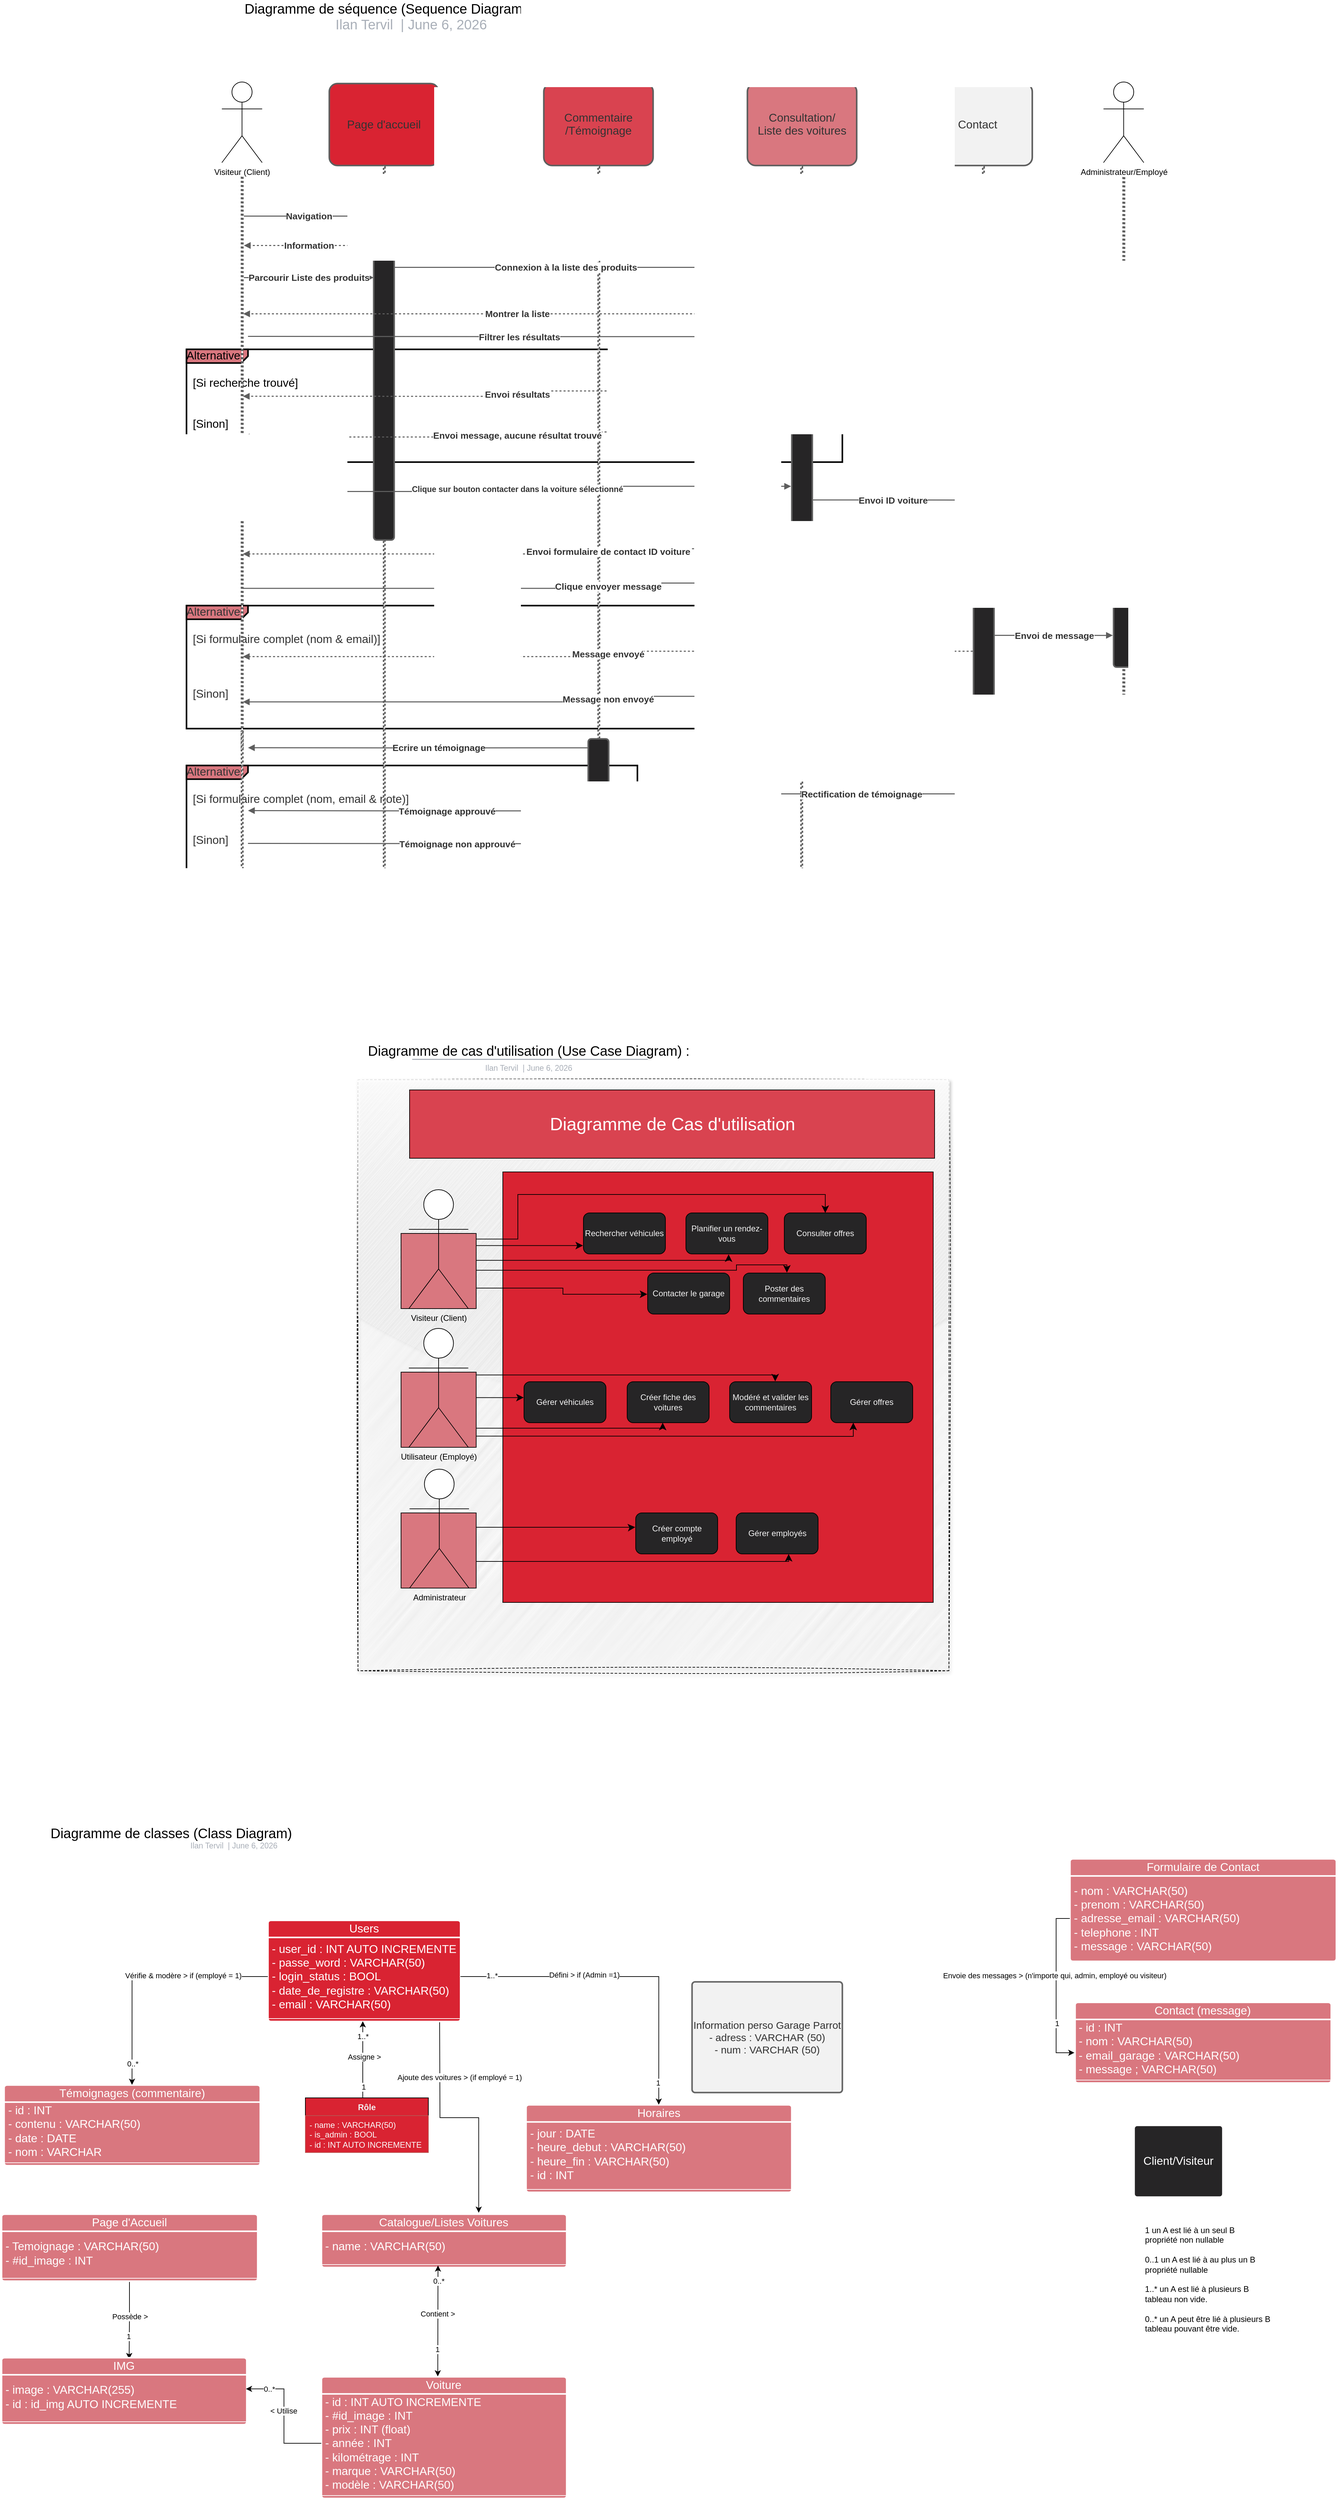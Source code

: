 <mxfile version="21.3.8" type="github">
  <diagram name="Page-1" id="gkpLkfRcWBr6_EryrWo8">
    <mxGraphModel dx="3295" dy="1606" grid="1" gridSize="10" guides="1" tooltips="1" connect="1" arrows="1" fold="1" page="1" pageScale="1" pageWidth="827" pageHeight="1169" math="0" shadow="0">
      <root>
        <mxCell id="0" />
        <mxCell id="1" parent="0" />
        <mxCell id="BnAunMeXDNx3pweOuM9s-14" value="" style="whiteSpace=wrap;html=1;aspect=fixed;dashed=1;rounded=0;glass=1;shadow=1;fillColor=#F2F2F2;sketch=1;curveFitting=1;jiggle=2;" parent="1" vertex="1">
          <mxGeometry x="-1640" y="590" width="865" height="865" as="geometry" />
        </mxCell>
        <mxCell id="BnAunMeXDNx3pweOuM9s-17" value="" style="whiteSpace=wrap;html=1;aspect=fixed;fillColor=#D9777F;" parent="1" vertex="1">
          <mxGeometry x="-1576.99" y="1224" width="110" height="110" as="geometry" />
        </mxCell>
        <mxCell id="BnAunMeXDNx3pweOuM9s-16" value="" style="whiteSpace=wrap;html=1;aspect=fixed;strokeColor=#000000;fillColor=#D9777F;" parent="1" vertex="1">
          <mxGeometry x="-1576.99" y="1018" width="110" height="110" as="geometry" />
        </mxCell>
        <mxCell id="BnAunMeXDNx3pweOuM9s-15" value="" style="whiteSpace=wrap;html=1;aspect=fixed;fillColor=#D9777F;strokeColor=#000000;" parent="1" vertex="1">
          <mxGeometry x="-1576.99" y="815" width="110" height="110" as="geometry" />
        </mxCell>
        <mxCell id="jWtJL2StQqahvaxwA_9J-28" value="" style="html=1;overflow=block;blockSpacing=1;whiteSpace=wrap;rounded=1;absoluteArcSize=1;arcSize=24;container=1;pointerEvents=0;collapsible=0;recursiveResize=0;fontSize=13;align=center;spacing=0;strokeColor=#5e5e5e;strokeOpacity=100;fillOpacity=100;fillColor=#D94350;strokeWidth=2.3;lucidId=O.v4xsk3p5HK;" parent="1" vertex="1">
          <mxGeometry x="-1368.25" y="-868" width="160" height="120" as="geometry" />
        </mxCell>
        <mxCell id="jWtJL2StQqahvaxwA_9J-29" value="" style="html=1;overflow=block;blockSpacing=1;whiteSpace=wrap;rounded=1;absoluteArcSize=1;arcSize=24;container=1;pointerEvents=0;collapsible=0;recursiveResize=0;fontSize=13;align=center;spacing=0;strokeColor=#5e5e5e;strokeOpacity=100;fillOpacity=100;fillColor=#D9777F;strokeWidth=2.3;lucidId=O.v4H8er2~Zm;" parent="1" vertex="1">
          <mxGeometry x="-1070.25" y="-868" width="160" height="120" as="geometry" />
        </mxCell>
        <mxCell id="jWtJL2StQqahvaxwA_9J-30" value="" style="html=1;overflow=block;blockSpacing=1;whiteSpace=wrap;rounded=1;absoluteArcSize=1;arcSize=24;container=1;pointerEvents=0;collapsible=0;recursiveResize=0;fontSize=13;align=center;spacing=0;strokeColor=#5e5e5e;strokeOpacity=100;fillOpacity=100;fillColor=#F2F2F2;strokeWidth=2.3;lucidId=O.v4qwtDeSNk;" parent="1" vertex="1">
          <mxGeometry x="-813.25" y="-868" width="160" height="120" as="geometry" />
        </mxCell>
        <mxCell id="jWtJL2StQqahvaxwA_9J-31" value="Alternative&lt;br&gt;&lt;br&gt;&amp;nbsp; [Si formulaire complet (nom &amp;amp; email)]&lt;br&gt;&lt;br&gt;&lt;br&gt;&lt;br&gt;&amp;nbsp; [Sinon]" style="html=1;blockSpacing=1;whiteSpace=wrap;shape=mxgraph.sysml.package2;xSize=90;overflow=fill;fontSize=16.7;fontColor=#333333;align=left;spacing=0;strokeColor=#000000;strokeOpacity=100;fillOpacity=100;rounded=1;absoluteArcSize=1;arcSize=9;fillColor=#D9777F;strokeWidth=2.3;lucidId=YBw4MqrhlL.r;" parent="1" vertex="1">
          <mxGeometry x="-1891.25" y="-104" width="1440" height="180" as="geometry" />
        </mxCell>
        <mxCell id="jWtJL2StQqahvaxwA_9J-32" value="Alternative&lt;br&gt;&lt;br&gt;&lt;span data-lucid-content=&quot;{&amp;quot;t&amp;quot;:&amp;quot;[Si recherche trouvé]&amp;quot;,&amp;quot;m&amp;quot;:[{&amp;quot;s&amp;quot;:0,&amp;quot;n&amp;quot;:&amp;quot;a&amp;quot;,&amp;quot;v&amp;quot;:&amp;quot;center&amp;quot;},{&amp;quot;s&amp;quot;:0,&amp;quot;n&amp;quot;:&amp;quot;s&amp;quot;,&amp;quot;v&amp;quot;:22.222,&amp;quot;e&amp;quot;:21},{&amp;quot;s&amp;quot;:0,&amp;quot;n&amp;quot;:&amp;quot;c&amp;quot;,&amp;quot;v&amp;quot;:&amp;quot;333333ff&amp;quot;,&amp;quot;e&amp;quot;:21}]}&quot; data-lucid-type=&quot;application/vnd.lucid.text&quot;&gt;&lt;/span&gt;&amp;nbsp; [Si recherche trouvé]&lt;br&gt;&lt;br&gt;&lt;br&gt;&amp;nbsp; [Sinon]" style="html=1;blockSpacing=1;whiteSpace=wrap;shape=mxgraph.sysml.package2;xSize=90;overflow=fill;fontSize=16.7;align=left;spacing=0;strokeOpacity=100;fillOpacity=100;rounded=1;absoluteArcSize=1;arcSize=9;strokeWidth=2.3;lucidId=-Cw4YTbApHRs;fillColor=#D9777F;strokeColor=default;" parent="1" vertex="1">
          <mxGeometry x="-1891.25" y="-479" width="960" height="165" as="geometry" />
        </mxCell>
        <mxCell id="jWtJL2StQqahvaxwA_9J-33" value="Alternative&lt;br&gt;&lt;br&gt;&amp;nbsp; [Si formulaire complet (nom, email &amp;amp; note)]&lt;br&gt;&lt;br&gt;&lt;br&gt;&amp;nbsp; [Sinon]" style="html=1;blockSpacing=1;whiteSpace=wrap;shape=mxgraph.sysml.package2;xSize=90;overflow=fill;fontSize=16.7;fontColor=#333333;align=left;spacing=0;strokeColor=#000000;strokeOpacity=100;fillOpacity=100;rounded=1;absoluteArcSize=1;arcSize=9;fillColor=#D9777F;strokeWidth=2.3;lucidId=VZw4ieArGQU4;" parent="1" vertex="1">
          <mxGeometry x="-1891.25" y="130" width="660" height="160" as="geometry" />
        </mxCell>
        <UserObject label="&lt;div style=&quot;display: flex; justify-content: flex-start; text-align: left; align-items: baseline; line-height: 1.25; margin-top: -2px; font-size: 20px;&quot;&gt;&lt;span style=&quot;color: rgb(0, 0, 0);&quot;&gt;&lt;font style=&quot;font-size: 20px;&quot;&gt;Diagramme de séquence (Sequence Diagram) :&lt;br&gt;&lt;/font&gt;&lt;/span&gt;&lt;/div&gt;&lt;div style=&quot;display: flex; justify-content: center; text-align: center; align-items: baseline; line-height: 1.25; margin-left: 7px; margin-right: 7px; margin-top: -2px; font-size: 20px;&quot;&gt;&lt;span style=&quot;color: rgb(169, 175, 184);&quot;&gt;&lt;font style=&quot;font-size: 20px;&quot;&gt;Ilan Tervil&amp;nbsp; |  %date{mmmm d, yyyy}%&lt;/font&gt;&lt;/span&gt;&lt;/div&gt;" placeholders="1" id="jWtJL2StQqahvaxwA_9J-34">
          <mxCell style="html=1;overflow=block;blockSpacing=1;whiteSpace=wrap;fontSize=13;align=left;spacing=3.8;verticalAlign=top;strokeColor=none;fillOpacity=0;fillColor=#ffffff;strokeWidth=0;lucidId=O.v4v.V5B6~r;" parent="1" vertex="1">
            <mxGeometry x="-1809.25" y="-990" width="494" height="46" as="geometry" />
          </mxCell>
        </UserObject>
        <mxCell id="jWtJL2StQqahvaxwA_9J-36" value="" style="html=1;overflow=block;blockSpacing=1;whiteSpace=wrap;rounded=1;absoluteArcSize=1;arcSize=24;container=1;pointerEvents=0;collapsible=0;recursiveResize=0;fontSize=13;align=center;spacing=0;strokeColor=#5e5e5e;strokeOpacity=100;fillOpacity=100;fillColor=#D92332;strokeWidth=2.3;lucidId=O.v4sSC.tmU.;" parent="1" vertex="1">
          <mxGeometry x="-1682.25" y="-868" width="160" height="120" as="geometry" />
        </mxCell>
        <mxCell id="jWtJL2StQqahvaxwA_9J-37" value="Page d&#39;accueil" style="html=1;overflow=block;blockSpacing=1;whiteSpace=wrap;fontSize=16.7;fontColor=#333333;align=center;spacing=3.8;strokeOpacity=0;fillOpacity=0;rounded=1;absoluteArcSize=1;arcSize=9;fillColor=#ffffff;strokeWidth=2.3;lucidId=O.v4Upmj7qb6;" parent="1" vertex="1">
          <mxGeometry x="-1692.25" y="-830" width="180" height="45" as="geometry" />
        </mxCell>
        <mxCell id="jWtJL2StQqahvaxwA_9J-38" value="&lt;div style=&quot;display: flex; justify-content: center; text-align: center; align-items: baseline; font-size: 0; line-height: 1.25;margin-top: -2px;&quot;&gt;&lt;span&gt;&lt;span style=&quot;font-size:16.7px;color:#333333;&quot;&gt;Commentaire&#xa;&lt;/span&gt;&lt;/span&gt;&lt;/div&gt;&lt;div style=&quot;display: flex; justify-content: center; text-align: center; align-items: baseline; font-size: 0; line-height: 1.25;margin-top: -2px;&quot;&gt;&lt;span&gt;&lt;span style=&quot;font-size:16.7px;color:#333333;&quot;&gt;/Témoignage&lt;/span&gt;&lt;/span&gt;&lt;/div&gt;" style="html=1;overflow=block;blockSpacing=1;whiteSpace=wrap;fontSize=13;spacing=3.8;strokeOpacity=0;fillOpacity=0;rounded=1;absoluteArcSize=1;arcSize=9;fillColor=#ffffff;strokeWidth=2.3;lucidId=O.v4fSKv_FuR;" parent="1" vertex="1">
          <mxGeometry x="-1378.25" y="-841" width="180" height="67" as="geometry" />
        </mxCell>
        <mxCell id="jWtJL2StQqahvaxwA_9J-39" value="&lt;div style=&quot;display: flex; justify-content: center; text-align: center; align-items: baseline; font-size: 0; line-height: 1.25;margin-top: -2px;&quot;&gt;&lt;span&gt;&lt;span style=&quot;font-size:16.7px;color:#333333;&quot;&gt;Consultation/&#xa;&lt;/span&gt;&lt;/span&gt;&lt;/div&gt;&lt;div style=&quot;display: flex; justify-content: center; text-align: center; align-items: baseline; font-size: 0; line-height: 1.25;margin-top: -2px;&quot;&gt;&lt;span&gt;&lt;span style=&quot;font-size:16.7px;color:#333333;&quot;&gt;Liste des voitures&lt;/span&gt;&lt;/span&gt;&lt;/div&gt;" style="html=1;overflow=block;blockSpacing=1;whiteSpace=wrap;fontSize=13;spacing=3.8;strokeOpacity=0;fillOpacity=0;rounded=1;absoluteArcSize=1;arcSize=9;fillColor=#ffffff;strokeWidth=2.3;lucidId=O.v4o~vFmgFz;" parent="1" vertex="1">
          <mxGeometry x="-1080.25" y="-831" width="180" height="48" as="geometry" />
        </mxCell>
        <mxCell id="jWtJL2StQqahvaxwA_9J-40" value="Contact" style="html=1;overflow=block;blockSpacing=1;whiteSpace=wrap;fontSize=16.7;fontColor=#333333;align=center;spacing=3.8;strokeOpacity=0;fillOpacity=0;rounded=1;absoluteArcSize=1;arcSize=9;fillColor=#ffffff;strokeWidth=2.3;lucidId=O.v4GgfFMbEy;" parent="1" vertex="1">
          <mxGeometry x="-823.25" y="-830" width="180" height="45" as="geometry" />
        </mxCell>
        <mxCell id="jWtJL2StQqahvaxwA_9J-41" value="" style="html=1;overflow=block;blockSpacing=1;whiteSpace=wrap;fontSize=13;spacing=0;strokeColor=#5e5e5e;strokeOpacity=100;rounded=1;absoluteArcSize=1;arcSize=9;rotation=-270;dashed=1;fixDash=1;strokeWidth=2.3;lucidId=O.v4MvfRuMcS;" parent="1" vertex="1">
          <mxGeometry x="-2158.25" y="-192" width="1113" height="2" as="geometry" />
        </mxCell>
        <mxCell id="jWtJL2StQqahvaxwA_9J-42" value="" style="html=1;overflow=block;blockSpacing=1;whiteSpace=wrap;fontSize=13;spacing=0;strokeColor=#5e5e5e;strokeOpacity=100;rounded=1;absoluteArcSize=1;arcSize=9;rotation=-270;dashed=1;fixDash=1;strokeWidth=2.3;lucidId=O.v4vlAI9Znb;" parent="1" vertex="1">
          <mxGeometry x="-1844.25" y="-192" width="1113" height="2" as="geometry" />
        </mxCell>
        <mxCell id="jWtJL2StQqahvaxwA_9J-43" value="" style="html=1;overflow=block;blockSpacing=1;whiteSpace=wrap;fontSize=13;spacing=0;strokeColor=#5e5e5e;strokeOpacity=100;rounded=1;absoluteArcSize=1;arcSize=9;rotation=-270;dashed=1;fixDash=1;strokeWidth=2.3;lucidId=O.v4o5tknFJy;" parent="1" vertex="1">
          <mxGeometry x="-1547.25" y="-192" width="1113" height="2" as="geometry" />
        </mxCell>
        <mxCell id="jWtJL2StQqahvaxwA_9J-44" value="" style="html=1;overflow=block;blockSpacing=1;whiteSpace=wrap;fontSize=13;spacing=0;strokeColor=#5e5e5e;strokeOpacity=100;rounded=1;absoluteArcSize=1;arcSize=9;rotation=-270;dashed=1;fixDash=1;strokeWidth=2.3;lucidId=O.v4iaXeCw92;" parent="1" vertex="1">
          <mxGeometry x="-1281.25" y="-192" width="1113" height="2" as="geometry" />
        </mxCell>
        <mxCell id="jWtJL2StQqahvaxwA_9J-46" value="" style="html=1;overflow=block;blockSpacing=1;whiteSpace=wrap;fontSize=13;spacing=0;strokeColor=#5E5E5E;strokeOpacity=100;fillOpacity=100;rounded=1;absoluteArcSize=1;arcSize=9;fillColor=#262526;strokeWidth=2.3;lucidId=O.v4kSHFRUKb;" parent="1" vertex="1">
          <mxGeometry x="-1617.25" y="-695" width="30" height="495" as="geometry" />
        </mxCell>
        <mxCell id="jWtJL2StQqahvaxwA_9J-47" value="" style="html=1;overflow=block;blockSpacing=1;whiteSpace=wrap;fontSize=13;spacing=0;strokeColor=#5e5e5e;strokeOpacity=100;rounded=1;absoluteArcSize=1;arcSize=9;rotation=-270;dashed=1;fixDash=1;strokeWidth=2.3;lucidId=O.v4rNS-CwyW;" parent="1" vertex="1">
          <mxGeometry x="-2229.25" y="-314" width="839" height="2" as="geometry" />
        </mxCell>
        <mxCell id="jWtJL2StQqahvaxwA_9J-48" value="" style="html=1;overflow=block;blockSpacing=1;whiteSpace=wrap;fontSize=13;spacing=0;strokeColor=#5e5e5e;strokeOpacity=100;fillOpacity=100;rounded=1;absoluteArcSize=1;arcSize=9;fillColor=#262526;strokeWidth=2.3;lucidId=O.v4dh4rE484;" parent="1" vertex="1">
          <mxGeometry x="-1005.25" y="-665" width="30" height="465" as="geometry" />
        </mxCell>
        <mxCell id="jWtJL2StQqahvaxwA_9J-49" value="" style="html=1;jettySize=18;whiteSpace=wrap;fontSize=13;strokeColor=#5E5E5E;dashed=1;fixDash=1;strokeWidth=1.5;rounded=1;arcSize=12;edgeStyle=orthogonalEdgeStyle;startArrow=none;endArrow=block;endFill=1;exitX=-0.037;exitY=0.531;exitPerimeter=0;entryX=0.384;entryY=0;entryPerimeter=0;lucidId=O.v4Oke_IXJc;" parent="1" source="jWtJL2StQqahvaxwA_9J-48" target="jWtJL2StQqahvaxwA_9J-47" edge="1">
          <mxGeometry width="100" height="100" relative="1" as="geometry">
            <Array as="points" />
          </mxGeometry>
        </mxCell>
        <mxCell id="jWtJL2StQqahvaxwA_9J-50" value="Envoi résultats" style="text;html=1;resizable=0;labelBackgroundColor=default;align=center;verticalAlign=middle;fontStyle=1;fontColor=#333333;fontSize=13.3;" parent="jWtJL2StQqahvaxwA_9J-49" vertex="1">
          <mxGeometry relative="1" as="geometry">
            <mxPoint as="offset" />
          </mxGeometry>
        </mxCell>
        <mxCell id="jWtJL2StQqahvaxwA_9J-51" value="" style="html=1;jettySize=18;whiteSpace=wrap;fontSize=13;strokeColor=#5E5E5E;dashed=1;fixDash=1;strokeWidth=1.5;rounded=1;arcSize=12;edgeStyle=orthogonalEdgeStyle;startArrow=none;endArrow=block;endFill=1;exitX=-0.037;exitY=0.66;exitPerimeter=0;entryX=0.455;entryY=0;entryPerimeter=0;lucidId=O.v4aioplXV.;" parent="1" source="jWtJL2StQqahvaxwA_9J-48" target="jWtJL2StQqahvaxwA_9J-47" edge="1">
          <mxGeometry width="100" height="100" relative="1" as="geometry">
            <Array as="points" />
          </mxGeometry>
        </mxCell>
        <mxCell id="jWtJL2StQqahvaxwA_9J-52" value="Envoi message, aucune résultat trouvé" style="text;html=1;resizable=0;labelBackgroundColor=default;align=center;verticalAlign=middle;fontStyle=1;fontColor=#333333;fontSize=13.3;" parent="jWtJL2StQqahvaxwA_9J-51" vertex="1">
          <mxGeometry relative="1" as="geometry">
            <mxPoint as="offset" />
          </mxGeometry>
        </mxCell>
        <mxCell id="jWtJL2StQqahvaxwA_9J-53" value="" style="html=1;jettySize=18;whiteSpace=wrap;fontSize=13;strokeColor=#5E5E5E;strokeWidth=1.5;rounded=1;arcSize=12;edgeStyle=orthogonalEdgeStyle;startArrow=block;startFill=1;endArrow=none;exitX=-0.037;exitY=0.831;exitPerimeter=0;entryX=0.55;entryY=0;entryPerimeter=0;lucidId=O.v4pDnxjaKH;" parent="1" source="jWtJL2StQqahvaxwA_9J-48" target="jWtJL2StQqahvaxwA_9J-47" edge="1">
          <mxGeometry width="100" height="100" relative="1" as="geometry">
            <Array as="points" />
          </mxGeometry>
        </mxCell>
        <mxCell id="jWtJL2StQqahvaxwA_9J-54" value="Clique sur bouton contacter dans la voiture sélectionné" style="text;html=1;resizable=0;labelBackgroundColor=default;align=center;verticalAlign=middle;fontStyle=1;fontColor=#333333;fontSize=11.7;" parent="jWtJL2StQqahvaxwA_9J-53" vertex="1">
          <mxGeometry relative="1" as="geometry">
            <mxPoint as="offset" />
          </mxGeometry>
        </mxCell>
        <mxCell id="jWtJL2StQqahvaxwA_9J-55" value="" style="html=1;overflow=block;blockSpacing=1;whiteSpace=wrap;fontSize=13;spacing=0;strokeColor=#5e5e5e;strokeOpacity=100;fillOpacity=100;rounded=1;absoluteArcSize=1;arcSize=9;fillColor=#262526;strokeWidth=2.3;lucidId=O.v4rTKuvIvl;" parent="1" vertex="1">
          <mxGeometry x="-739.25" y="-284" width="30" height="375" as="geometry" />
        </mxCell>
        <mxCell id="jWtJL2StQqahvaxwA_9J-56" value="" style="html=1;overflow=block;blockSpacing=1;whiteSpace=wrap;fontSize=13;spacing=0;strokeColor=#5e5e5e;strokeOpacity=100;rounded=1;absoluteArcSize=1;arcSize=9;rotation=-270;dashed=1;fixDash=1;strokeWidth=2.3;lucidId=O.v4-R9pIBdy;" parent="1" vertex="1">
          <mxGeometry x="-1067.75" y="-184.5" width="1097" height="2" as="geometry" />
        </mxCell>
        <mxCell id="jWtJL2StQqahvaxwA_9J-57" value="" style="html=1;jettySize=18;whiteSpace=wrap;fontSize=13;strokeColor=#5E5E5E;strokeWidth=1.5;rounded=1;arcSize=12;edgeStyle=orthogonalEdgeStyle;startArrow=none;endArrow=block;endFill=1;exitX=1.037;exitY=0.874;exitPerimeter=0;entryX=-0.037;entryY=0.068;entryPerimeter=0;lucidId=O.v41hrQaDPC;" parent="1" source="jWtJL2StQqahvaxwA_9J-48" target="jWtJL2StQqahvaxwA_9J-55" edge="1">
          <mxGeometry width="100" height="100" relative="1" as="geometry">
            <Array as="points" />
          </mxGeometry>
        </mxCell>
        <mxCell id="jWtJL2StQqahvaxwA_9J-58" value="Envoi ID voiture" style="text;html=1;resizable=0;labelBackgroundColor=default;align=center;verticalAlign=middle;fontStyle=1;fontColor=#333333;fontSize=13.3;" parent="jWtJL2StQqahvaxwA_9J-57" vertex="1">
          <mxGeometry relative="1" as="geometry">
            <mxPoint as="offset" />
          </mxGeometry>
        </mxCell>
        <mxCell id="jWtJL2StQqahvaxwA_9J-59" value="" style="html=1;jettySize=18;whiteSpace=wrap;fontSize=13;strokeColor=#5E5E5E;dashed=1;fixDash=1;strokeWidth=1.5;rounded=1;arcSize=12;edgeStyle=orthogonalEdgeStyle;startArrow=none;endArrow=block;endFill=1;exitX=-0.037;exitY=0.258;exitPerimeter=0;entryX=0.659;entryY=0;entryPerimeter=0;lucidId=O.v4EKcI3OWY;" parent="1" source="jWtJL2StQqahvaxwA_9J-55" target="jWtJL2StQqahvaxwA_9J-47" edge="1">
          <mxGeometry width="100" height="100" relative="1" as="geometry">
            <Array as="points" />
          </mxGeometry>
        </mxCell>
        <mxCell id="jWtJL2StQqahvaxwA_9J-60" value="Envoi formulaire de contact ID voiture" style="text;html=1;resizable=0;labelBackgroundColor=default;align=center;verticalAlign=middle;fontStyle=1;fontColor=#333333;fontSize=13.3;" parent="jWtJL2StQqahvaxwA_9J-59" vertex="1">
          <mxGeometry relative="1" as="geometry">
            <mxPoint as="offset" />
          </mxGeometry>
        </mxCell>
        <mxCell id="jWtJL2StQqahvaxwA_9J-61" value="" style="html=1;jettySize=18;whiteSpace=wrap;fontSize=13;strokeColor=#5E5E5E;strokeWidth=1.5;rounded=1;arcSize=12;edgeStyle=orthogonalEdgeStyle;startArrow=block;startFill=1;endArrow=none;exitX=-0.037;exitY=0.392;exitPerimeter=0;entryX=0.719;entryY=0;entryPerimeter=0;lucidId=Y.v4IYNe0~j0;" parent="1" source="jWtJL2StQqahvaxwA_9J-55" target="jWtJL2StQqahvaxwA_9J-47" edge="1">
          <mxGeometry width="100" height="100" relative="1" as="geometry">
            <Array as="points" />
          </mxGeometry>
        </mxCell>
        <mxCell id="jWtJL2StQqahvaxwA_9J-62" value="Clique envoyer message" style="text;html=1;resizable=0;labelBackgroundColor=default;align=center;verticalAlign=middle;fontStyle=1;fontColor=#333333;fontSize=13.3;" parent="jWtJL2StQqahvaxwA_9J-61" vertex="1">
          <mxGeometry relative="1" as="geometry">
            <mxPoint as="offset" />
          </mxGeometry>
        </mxCell>
        <mxCell id="jWtJL2StQqahvaxwA_9J-63" value="" style="html=1;overflow=block;blockSpacing=1;whiteSpace=wrap;fontSize=13;spacing=0;strokeColor=#5e5e5e;strokeOpacity=100;fillOpacity=100;rounded=1;absoluteArcSize=1;arcSize=9;fillColor=#262526;strokeWidth=2.3;lucidId=Mmw4W55uL8Zy;" parent="1" vertex="1">
          <mxGeometry x="-534.25" y="-119" width="30" height="105" as="geometry" />
        </mxCell>
        <mxCell id="jWtJL2StQqahvaxwA_9J-64" value="" style="html=1;jettySize=18;whiteSpace=wrap;fontSize=13;strokeColor=#5E5E5E;strokeWidth=1.5;rounded=1;arcSize=12;edgeStyle=orthogonalEdgeStyle;startArrow=block;startFill=1;endArrow=none;lucidId=wtw4ixZKij.u;" parent="1" edge="1">
          <mxGeometry width="100" height="100" relative="1" as="geometry">
            <Array as="points" />
            <mxPoint x="-1617.25" y="-674" as="sourcePoint" />
            <mxPoint x="-1807.25" y="-674" as="targetPoint" />
          </mxGeometry>
        </mxCell>
        <mxCell id="jWtJL2StQqahvaxwA_9J-65" value="Navigation" style="text;html=1;resizable=0;labelBackgroundColor=default;align=center;verticalAlign=middle;fontStyle=1;fontColor=#333333;fontSize=13.3;" parent="jWtJL2StQqahvaxwA_9J-64" vertex="1">
          <mxGeometry relative="1" as="geometry">
            <mxPoint as="offset" />
          </mxGeometry>
        </mxCell>
        <mxCell id="jWtJL2StQqahvaxwA_9J-66" value="" style="html=1;jettySize=18;whiteSpace=wrap;fontSize=13;strokeColor=#5E5E5E;dashed=1;fixDash=1;strokeWidth=1.5;rounded=1;arcSize=12;edgeStyle=orthogonalEdgeStyle;startArrow=none;endArrow=block;endFill=1;lucidId=wtw47-qaW_Ss;" parent="1" edge="1">
          <mxGeometry width="100" height="100" relative="1" as="geometry">
            <Array as="points" />
            <mxPoint x="-1617.25" y="-631" as="sourcePoint" />
            <mxPoint x="-1807.25" y="-631" as="targetPoint" />
          </mxGeometry>
        </mxCell>
        <mxCell id="jWtJL2StQqahvaxwA_9J-67" value="Information" style="text;html=1;resizable=0;labelBackgroundColor=default;align=center;verticalAlign=middle;fontStyle=1;fontColor=#333333;fontSize=13.3;" parent="jWtJL2StQqahvaxwA_9J-66" vertex="1">
          <mxGeometry relative="1" as="geometry">
            <mxPoint as="offset" />
          </mxGeometry>
        </mxCell>
        <mxCell id="jWtJL2StQqahvaxwA_9J-68" value="" style="html=1;jettySize=18;whiteSpace=wrap;fontSize=13;strokeColor=#5E5E5E;strokeWidth=1.5;rounded=1;arcSize=12;edgeStyle=orthogonalEdgeStyle;startArrow=block;startFill=1;endArrow=none;lucidId=wtw4JS.fzAdc;" parent="1" edge="1">
          <mxGeometry width="100" height="100" relative="1" as="geometry">
            <Array as="points" />
            <mxPoint x="-1617.25" y="-584" as="sourcePoint" />
            <mxPoint x="-1807.25" y="-584" as="targetPoint" />
          </mxGeometry>
        </mxCell>
        <mxCell id="jWtJL2StQqahvaxwA_9J-69" value="Parcourir Liste des produits" style="text;html=1;resizable=0;labelBackgroundColor=default;align=center;verticalAlign=middle;fontStyle=1;fontColor=#333333;fontSize=13.3;" parent="jWtJL2StQqahvaxwA_9J-68" vertex="1">
          <mxGeometry relative="1" as="geometry">
            <mxPoint as="offset" />
          </mxGeometry>
        </mxCell>
        <mxCell id="jWtJL2StQqahvaxwA_9J-70" value="" style="html=1;jettySize=18;whiteSpace=wrap;fontSize=13;strokeColor=#5E5E5E;strokeWidth=1.5;rounded=1;arcSize=12;edgeStyle=orthogonalEdgeStyle;startArrow=none;endArrow=block;endFill=1;lucidId=-tw4ck6UbxF0;" parent="1" edge="1">
          <mxGeometry width="100" height="100" relative="1" as="geometry">
            <Array as="points" />
            <mxPoint x="-1586.25" y="-599" as="sourcePoint" />
            <mxPoint x="-1007.25" y="-599" as="targetPoint" />
          </mxGeometry>
        </mxCell>
        <mxCell id="jWtJL2StQqahvaxwA_9J-71" value="Connexion à la liste des produits" style="text;html=1;resizable=0;labelBackgroundColor=default;align=center;verticalAlign=middle;fontStyle=1;fontColor=#333333;fontSize=13.3;" parent="jWtJL2StQqahvaxwA_9J-70" vertex="1">
          <mxGeometry x="-0.138" relative="1" as="geometry">
            <mxPoint as="offset" />
          </mxGeometry>
        </mxCell>
        <mxCell id="jWtJL2StQqahvaxwA_9J-72" value="" style="html=1;jettySize=18;whiteSpace=wrap;fontSize=13;strokeColor=#5E5E5E;dashed=1;fixDash=1;strokeWidth=1.5;rounded=1;arcSize=12;edgeStyle=orthogonalEdgeStyle;startArrow=none;endArrow=block;endFill=1;lucidId=-tw4iL17KhE3;" parent="1" edge="1">
          <mxGeometry width="100" height="100" relative="1" as="geometry">
            <Array as="points" />
            <mxPoint x="-1007.25" y="-531" as="sourcePoint" />
            <mxPoint x="-1808.25" y="-531" as="targetPoint" />
          </mxGeometry>
        </mxCell>
        <mxCell id="jWtJL2StQqahvaxwA_9J-73" value="            Montrer la liste" style="text;html=1;resizable=0;labelBackgroundColor=default;align=center;verticalAlign=middle;fontStyle=1;fontColor=#333333;fontSize=13.3;" parent="jWtJL2StQqahvaxwA_9J-72" vertex="1">
          <mxGeometry relative="1" as="geometry">
            <mxPoint as="offset" />
          </mxGeometry>
        </mxCell>
        <mxCell id="jWtJL2StQqahvaxwA_9J-74" value="" style="html=1;jettySize=18;whiteSpace=wrap;fontSize=13;strokeColor=#5E5E5E;strokeWidth=1.5;rounded=1;arcSize=12;edgeStyle=orthogonalEdgeStyle;startArrow=block;startFill=1;endArrow=none;exitX=-0.037;exitY=0.36;exitPerimeter=0;lucidId=uuw4k.lDiz5w;" parent="1" source="jWtJL2StQqahvaxwA_9J-48" edge="1">
          <mxGeometry width="100" height="100" relative="1" as="geometry">
            <Array as="points" />
            <mxPoint x="-1801.25" y="-498" as="targetPoint" />
          </mxGeometry>
        </mxCell>
        <mxCell id="jWtJL2StQqahvaxwA_9J-75" value="                  Filtrer les résultats" style="text;html=1;resizable=0;labelBackgroundColor=default;align=center;verticalAlign=middle;fontStyle=1;fontColor=#333333;fontSize=13.3;" parent="jWtJL2StQqahvaxwA_9J-74" vertex="1">
          <mxGeometry relative="1" as="geometry">
            <mxPoint as="offset" />
          </mxGeometry>
        </mxCell>
        <mxCell id="jWtJL2StQqahvaxwA_9J-76" value="" style="html=1;jettySize=18;whiteSpace=wrap;fontSize=13;strokeColor=#5E5E5E;strokeWidth=1.5;rounded=1;arcSize=12;edgeStyle=orthogonalEdgeStyle;startArrow=none;endArrow=block;endFill=1;exitX=1.037;exitY=0.596;exitPerimeter=0;entryX=-0.037;entryY=0.558;entryPerimeter=0;lucidId=oww4UqA21~jD;" parent="1" source="jWtJL2StQqahvaxwA_9J-55" target="jWtJL2StQqahvaxwA_9J-63" edge="1">
          <mxGeometry width="100" height="100" relative="1" as="geometry">
            <Array as="points" />
          </mxGeometry>
        </mxCell>
        <mxCell id="jWtJL2StQqahvaxwA_9J-77" value="Envoi de message" style="text;html=1;resizable=0;labelBackgroundColor=default;align=center;verticalAlign=middle;fontStyle=1;fontColor=#333333;fontSize=13.3;" parent="jWtJL2StQqahvaxwA_9J-76" vertex="1">
          <mxGeometry relative="1" as="geometry">
            <mxPoint as="offset" />
          </mxGeometry>
        </mxCell>
        <mxCell id="jWtJL2StQqahvaxwA_9J-78" value="" style="html=1;jettySize=18;whiteSpace=wrap;fontSize=13;strokeColor=#5E5E5E;dashed=1;fixDash=1;strokeWidth=1.5;rounded=1;arcSize=12;edgeStyle=orthogonalEdgeStyle;startArrow=none;endArrow=block;endFill=1;exitX=-0.037;exitY=0.658;exitPerimeter=0;entryX=0.838;entryY=0;entryPerimeter=0;lucidId=JAw4WZks1poF;" parent="1" source="jWtJL2StQqahvaxwA_9J-55" target="jWtJL2StQqahvaxwA_9J-47" edge="1">
          <mxGeometry width="100" height="100" relative="1" as="geometry">
            <Array as="points" />
          </mxGeometry>
        </mxCell>
        <mxCell id="jWtJL2StQqahvaxwA_9J-79" value="Message envoyé" style="text;html=1;resizable=0;labelBackgroundColor=default;align=center;verticalAlign=middle;fontStyle=1;fontColor=#333333;fontSize=13.3;" parent="jWtJL2StQqahvaxwA_9J-78" vertex="1">
          <mxGeometry relative="1" as="geometry">
            <mxPoint as="offset" />
          </mxGeometry>
        </mxCell>
        <mxCell id="jWtJL2StQqahvaxwA_9J-80" value="" style="html=1;jettySize=18;whiteSpace=wrap;fontSize=13;strokeColor=#5E5E5E;strokeWidth=1.5;rounded=1;arcSize=12;edgeStyle=orthogonalEdgeStyle;startArrow=none;endArrow=block;endFill=1;exitX=-0.037;exitY=0.834;exitPerimeter=0;entryX=0.917;entryY=0;entryPerimeter=0;lucidId=vGw4GbxFIj__;" parent="1" source="jWtJL2StQqahvaxwA_9J-55" target="jWtJL2StQqahvaxwA_9J-47" edge="1">
          <mxGeometry width="100" height="100" relative="1" as="geometry">
            <Array as="points" />
          </mxGeometry>
        </mxCell>
        <mxCell id="jWtJL2StQqahvaxwA_9J-81" value="Message non envoyé" style="text;html=1;resizable=0;labelBackgroundColor=default;align=center;verticalAlign=middle;fontStyle=1;fontColor=#333333;fontSize=13.3;" parent="jWtJL2StQqahvaxwA_9J-80" vertex="1">
          <mxGeometry relative="1" as="geometry">
            <mxPoint as="offset" />
          </mxGeometry>
        </mxCell>
        <mxCell id="jWtJL2StQqahvaxwA_9J-82" value="" style="html=1;overflow=block;blockSpacing=1;whiteSpace=wrap;fontSize=13;spacing=0;strokeColor=#5E5E5E;strokeOpacity=100;fillOpacity=100;rounded=1;absoluteArcSize=1;arcSize=9;fillColor=#262526;strokeWidth=2.3;lucidId=QYw4wGIv5B0Q;" parent="1" vertex="1">
          <mxGeometry x="-1303.25" y="91" width="30" height="244" as="geometry" />
        </mxCell>
        <mxCell id="jWtJL2StQqahvaxwA_9J-83" value="" style="html=1;jettySize=18;whiteSpace=wrap;fontSize=13;strokeColor=#5E5E5E;strokeWidth=1.5;rounded=1;arcSize=12;edgeStyle=orthogonalEdgeStyle;startArrow=none;endArrow=block;endFill=1;exitX=-0.037;exitY=0.054;exitPerimeter=0;lucidId=.0w4R24Ej4a0;" parent="1" source="jWtJL2StQqahvaxwA_9J-82" edge="1">
          <mxGeometry width="100" height="100" relative="1" as="geometry">
            <Array as="points" />
            <mxPoint x="-1801.25" y="104" as="targetPoint" />
          </mxGeometry>
        </mxCell>
        <mxCell id="jWtJL2StQqahvaxwA_9J-84" value="Ecrire un témoignage" style="text;html=1;resizable=0;labelBackgroundColor=default;align=center;verticalAlign=middle;fontStyle=1;fontColor=#333333;fontSize=13.3;" parent="jWtJL2StQqahvaxwA_9J-83" vertex="1">
          <mxGeometry x="-0.126" relative="1" as="geometry">
            <mxPoint as="offset" />
          </mxGeometry>
        </mxCell>
        <mxCell id="jWtJL2StQqahvaxwA_9J-85" value="" style="html=1;jettySize=18;whiteSpace=wrap;fontSize=13;strokeColor=#5E5E5E;strokeWidth=1.5;rounded=1;arcSize=12;edgeStyle=orthogonalEdgeStyle;startArrow=none;endArrow=block;endFill=1;exitX=-0.037;exitY=0.432;exitPerimeter=0;lucidId=H-w4pIvz6j4w;" parent="1" source="jWtJL2StQqahvaxwA_9J-82" edge="1">
          <mxGeometry width="100" height="100" relative="1" as="geometry">
            <Array as="points" />
            <mxPoint x="-1801.25" y="196" as="targetPoint" />
          </mxGeometry>
        </mxCell>
        <mxCell id="jWtJL2StQqahvaxwA_9J-86" value="Témoignage approuvé" style="text;html=1;resizable=0;labelBackgroundColor=default;align=center;verticalAlign=middle;fontStyle=1;fontColor=#333333;fontSize=13.3;" parent="jWtJL2StQqahvaxwA_9J-85" vertex="1">
          <mxGeometry x="-0.171" relative="1" as="geometry">
            <mxPoint as="offset" />
          </mxGeometry>
        </mxCell>
        <mxCell id="jWtJL2StQqahvaxwA_9J-87" value="" style="html=1;jettySize=18;whiteSpace=wrap;fontSize=13;strokeColor=#5E5E5E;strokeWidth=1.5;rounded=1;arcSize=12;edgeStyle=orthogonalEdgeStyle;startArrow=block;startFill=1;endArrow=none;exitX=-0.037;exitY=0.629;exitPerimeter=0;lucidId=5-w4I5FU1FGH;" parent="1" source="jWtJL2StQqahvaxwA_9J-82" edge="1">
          <mxGeometry width="100" height="100" relative="1" as="geometry">
            <Array as="points" />
            <mxPoint x="-1801.25" y="244" as="targetPoint" />
          </mxGeometry>
        </mxCell>
        <mxCell id="jWtJL2StQqahvaxwA_9J-88" value="Témoignage non approuvé" style="text;html=1;resizable=0;labelBackgroundColor=default;align=center;verticalAlign=middle;fontStyle=1;fontColor=#333333;fontSize=13.3;" parent="jWtJL2StQqahvaxwA_9J-87" vertex="1">
          <mxGeometry x="-0.231" relative="1" as="geometry">
            <mxPoint as="offset" />
          </mxGeometry>
        </mxCell>
        <mxCell id="jWtJL2StQqahvaxwA_9J-89" value="" style="html=1;overflow=block;blockSpacing=1;whiteSpace=wrap;fontSize=13;spacing=0;strokeColor=#5e5e5e;strokeOpacity=100;rounded=1;absoluteArcSize=1;arcSize=9;rotation=-270;dashed=1;fixDash=1;strokeWidth=2.3;lucidId=uFx4CHYQh-c2;" parent="1" vertex="1">
          <mxGeometry x="-1952.25" y="221" width="285" height="2" as="geometry" />
        </mxCell>
        <mxCell id="jWtJL2StQqahvaxwA_9J-90" value="" style="html=1;overflow=block;blockSpacing=1;whiteSpace=wrap;fontSize=13;spacing=0;strokeColor=#5e5e5e;strokeOpacity=100;fillOpacity=100;rounded=1;absoluteArcSize=1;arcSize=9;fillColor=#262526;strokeWidth=2.3;lucidId=cGx4ARh1Pq9b;" parent="1" vertex="1">
          <mxGeometry x="-534.25" y="125" width="30" height="105" as="geometry" />
        </mxCell>
        <mxCell id="jWtJL2StQqahvaxwA_9J-91" value="" style="html=1;jettySize=18;whiteSpace=wrap;fontSize=13;strokeColor=#5E5E5E;strokeWidth=1.5;rounded=1;arcSize=12;edgeStyle=orthogonalEdgeStyle;startArrow=none;endArrow=block;endFill=1;exitX=1.037;exitY=0.33;exitPerimeter=0;entryX=-0.037;entryY=0.444;entryPerimeter=0;lucidId=91w4l3fRSnOy;" parent="1" source="jWtJL2StQqahvaxwA_9J-82" target="jWtJL2StQqahvaxwA_9J-90" edge="1">
          <mxGeometry width="100" height="100" relative="1" as="geometry">
            <Array as="points" />
          </mxGeometry>
        </mxCell>
        <mxCell id="jWtJL2StQqahvaxwA_9J-92" value="Rectification de témoignage" style="text;html=1;resizable=0;labelBackgroundColor=default;align=center;verticalAlign=middle;fontStyle=1;fontColor=#333333;fontSize=13.3;" parent="jWtJL2StQqahvaxwA_9J-91" vertex="1">
          <mxGeometry relative="1" as="geometry">
            <mxPoint as="offset" />
          </mxGeometry>
        </mxCell>
        <mxCell id="BnAunMeXDNx3pweOuM9s-3" value="&lt;font color=&quot;#ffffff&quot; style=&quot;font-size: 26px;&quot;&gt;Diagramme de Cas d&#39;utilisation&lt;/font&gt;" style="rounded=0;whiteSpace=wrap;html=1;fillColor=#D94350;" parent="1" vertex="1">
          <mxGeometry x="-1564.5" y="605" width="768.5" height="100" as="geometry" />
        </mxCell>
        <mxCell id="BnAunMeXDNx3pweOuM9s-13" value="" style="whiteSpace=wrap;html=1;aspect=fixed;fillColor=#D92332;" parent="1" vertex="1">
          <mxGeometry x="-1428" y="725" width="630" height="630" as="geometry" />
        </mxCell>
        <mxCell id="BnAunMeXDNx3pweOuM9s-30" value="Visiteur (Client)" style="shape=umlActor;verticalLabelPosition=bottom;verticalAlign=top;html=1;outlineConnect=0;" parent="1" vertex="1">
          <mxGeometry x="-1565.5" y="751" width="87" height="174" as="geometry" />
        </mxCell>
        <mxCell id="BnAunMeXDNx3pweOuM9s-34" value="Utilisateur (Employé)&lt;br&gt;" style="shape=umlActor;verticalLabelPosition=bottom;verticalAlign=top;html=1;outlineConnect=0;" parent="1" vertex="1">
          <mxGeometry x="-1565.5" y="954" width="87" height="174" as="geometry" />
        </mxCell>
        <mxCell id="BnAunMeXDNx3pweOuM9s-35" value="Administrateur&lt;br&gt;" style="shape=umlActor;verticalLabelPosition=bottom;verticalAlign=top;html=1;outlineConnect=0;" parent="1" vertex="1">
          <mxGeometry x="-1564.5" y="1160" width="87" height="174" as="geometry" />
        </mxCell>
        <mxCell id="BnAunMeXDNx3pweOuM9s-46" value="&lt;font color=&quot;#f2f2f2&quot;&gt;Rechercher véhicules&lt;/font&gt;" style="rounded=1;whiteSpace=wrap;html=1;fillColor=#262526;" parent="1" vertex="1">
          <mxGeometry x="-1310" y="785" width="120" height="60" as="geometry" />
        </mxCell>
        <mxCell id="BnAunMeXDNx3pweOuM9s-47" value="&lt;font color=&quot;#f2f2f2&quot;&gt;Consulter offres&lt;/font&gt;" style="rounded=1;whiteSpace=wrap;html=1;fillColor=#262526;" parent="1" vertex="1">
          <mxGeometry x="-1016" y="785" width="120" height="60" as="geometry" />
        </mxCell>
        <mxCell id="BnAunMeXDNx3pweOuM9s-48" value="&lt;font color=&quot;#f2f2f2&quot;&gt;Planifier un rendez-vous&lt;/font&gt;" style="rounded=1;whiteSpace=wrap;html=1;fillColor=#262526;" parent="1" vertex="1">
          <mxGeometry x="-1160" y="785" width="120" height="60" as="geometry" />
        </mxCell>
        <mxCell id="BnAunMeXDNx3pweOuM9s-49" value="&lt;font color=&quot;#f2f2f2&quot;&gt;Contacter le garage&lt;/font&gt;" style="rounded=1;whiteSpace=wrap;html=1;fillColor=#262526;" parent="1" vertex="1">
          <mxGeometry x="-1216" y="873" width="120" height="60" as="geometry" />
        </mxCell>
        <mxCell id="BnAunMeXDNx3pweOuM9s-50" value="&lt;font color=&quot;#f2f2f2&quot;&gt;Poster des commentaires&lt;/font&gt;" style="rounded=1;whiteSpace=wrap;html=1;fillColor=#262526;" parent="1" vertex="1">
          <mxGeometry x="-1076" y="873" width="120" height="60" as="geometry" />
        </mxCell>
        <mxCell id="BnAunMeXDNx3pweOuM9s-55" value="&lt;font color=&quot;#f2f2f2&quot;&gt;Gérer véhicules&lt;/font&gt;" style="rounded=1;whiteSpace=wrap;html=1;fillColor=#262526;" parent="1" vertex="1">
          <mxGeometry x="-1397" y="1032" width="120" height="60" as="geometry" />
        </mxCell>
        <mxCell id="BnAunMeXDNx3pweOuM9s-56" value="&lt;font color=&quot;#f2f2f2&quot;&gt;Gérer offres&lt;/font&gt;" style="rounded=1;whiteSpace=wrap;html=1;fillColor=#262526;" parent="1" vertex="1">
          <mxGeometry x="-948" y="1032" width="120" height="60" as="geometry" />
        </mxCell>
        <mxCell id="BnAunMeXDNx3pweOuM9s-57" value="&lt;font color=&quot;#f2f2f2&quot;&gt;Créer fiche des voitures&lt;/font&gt;" style="rounded=1;whiteSpace=wrap;html=1;fillColor=#262526;" parent="1" vertex="1">
          <mxGeometry x="-1246" y="1032" width="120" height="60" as="geometry" />
        </mxCell>
        <mxCell id="BnAunMeXDNx3pweOuM9s-58" value="&lt;font color=&quot;#f2f2f2&quot;&gt;Modéré et valider les commentaires&lt;/font&gt;" style="rounded=1;whiteSpace=wrap;html=1;fillColor=#262526;" parent="1" vertex="1">
          <mxGeometry x="-1096" y="1032" width="120" height="60" as="geometry" />
        </mxCell>
        <mxCell id="BnAunMeXDNx3pweOuM9s-64" value="&lt;font color=&quot;#f2f2f2&quot;&gt;Créer compte employé&lt;/font&gt;" style="rounded=1;whiteSpace=wrap;html=1;fillColor=#262526;" parent="1" vertex="1">
          <mxGeometry x="-1233.5" y="1224" width="120" height="60" as="geometry" />
        </mxCell>
        <mxCell id="BnAunMeXDNx3pweOuM9s-65" value="&lt;font color=&quot;#f2f2f2&quot;&gt;Gérer employés&lt;/font&gt;" style="rounded=1;whiteSpace=wrap;html=1;fillColor=#262526;" parent="1" vertex="1">
          <mxGeometry x="-1086.5" y="1224" width="120" height="60" as="geometry" />
        </mxCell>
        <mxCell id="BnAunMeXDNx3pweOuM9s-94" value="" style="edgeStyle=segmentEdgeStyle;endArrow=classic;html=1;curved=0;rounded=0;endSize=8;startSize=8;entryX=-0.005;entryY=0.792;entryDx=0;entryDy=0;entryPerimeter=0;exitX=0.998;exitY=0.207;exitDx=0;exitDy=0;exitPerimeter=0;" parent="1" target="BnAunMeXDNx3pweOuM9s-46" edge="1">
          <mxGeometry width="50" height="50" relative="1" as="geometry">
            <mxPoint x="-1467.21" y="832.77" as="sourcePoint" />
            <mxPoint x="-1309.28" y="832.56" as="targetPoint" />
          </mxGeometry>
        </mxCell>
        <mxCell id="BnAunMeXDNx3pweOuM9s-95" value="" style="edgeStyle=segmentEdgeStyle;endArrow=classic;html=1;curved=0;rounded=0;endSize=8;startSize=8;entryX=-0.004;entryY=0.516;entryDx=0;entryDy=0;entryPerimeter=0;" parent="1" target="BnAunMeXDNx3pweOuM9s-49" edge="1">
          <mxGeometry width="50" height="50" relative="1" as="geometry">
            <mxPoint x="-1467" y="895" as="sourcePoint" />
            <mxPoint x="-1226" y="905" as="targetPoint" />
            <Array as="points">
              <mxPoint x="-1340" y="895" />
              <mxPoint x="-1340" y="904" />
            </Array>
          </mxGeometry>
        </mxCell>
        <mxCell id="BnAunMeXDNx3pweOuM9s-98" value="" style="edgeStyle=segmentEdgeStyle;endArrow=classic;html=1;curved=0;rounded=0;endSize=8;startSize=8;entryX=0.521;entryY=1.01;entryDx=0;entryDy=0;entryPerimeter=0;exitX=1.003;exitY=0.358;exitDx=0;exitDy=0;exitPerimeter=0;" parent="1" source="BnAunMeXDNx3pweOuM9s-15" target="BnAunMeXDNx3pweOuM9s-48" edge="1">
          <mxGeometry width="50" height="50" relative="1" as="geometry">
            <mxPoint x="-1466.99" y="865.21" as="sourcePoint" />
            <mxPoint x="-1214" y="865" as="targetPoint" />
            <Array as="points">
              <mxPoint x="-1098" y="854" />
            </Array>
          </mxGeometry>
        </mxCell>
        <mxCell id="BnAunMeXDNx3pweOuM9s-99" value="" style="edgeStyle=segmentEdgeStyle;endArrow=classic;html=1;curved=0;rounded=0;endSize=8;startSize=8;entryX=0.532;entryY=-0.011;entryDx=0;entryDy=0;entryPerimeter=0;exitX=0.998;exitY=0.49;exitDx=0;exitDy=0;exitPerimeter=0;" parent="1" source="BnAunMeXDNx3pweOuM9s-15" target="BnAunMeXDNx3pweOuM9s-50" edge="1">
          <mxGeometry width="50" height="50" relative="1" as="geometry">
            <mxPoint x="-1466" y="869" as="sourcePoint" />
            <mxPoint x="-1012.76" y="869.72" as="targetPoint" />
            <Array as="points">
              <mxPoint x="-1086" y="869" />
              <mxPoint x="-1086" y="861" />
              <mxPoint x="-1012" y="861" />
            </Array>
          </mxGeometry>
        </mxCell>
        <mxCell id="BnAunMeXDNx3pweOuM9s-101" value="" style="edgeStyle=segmentEdgeStyle;endArrow=classic;html=1;curved=0;rounded=0;endSize=8;startSize=8;exitX=0.998;exitY=0.207;exitDx=0;exitDy=0;exitPerimeter=0;" parent="1" edge="1">
          <mxGeometry width="50" height="50" relative="1" as="geometry">
            <mxPoint x="-1466.99" y="823.21" as="sourcePoint" />
            <mxPoint x="-956" y="785" as="targetPoint" />
            <Array as="points">
              <mxPoint x="-1406" y="823" />
              <mxPoint x="-1406" y="758" />
              <mxPoint x="-956" y="758" />
            </Array>
          </mxGeometry>
        </mxCell>
        <mxCell id="BnAunMeXDNx3pweOuM9s-102" value="" style="edgeStyle=segmentEdgeStyle;endArrow=classic;html=1;curved=0;rounded=0;endSize=8;startSize=8;entryX=-0.003;entryY=0.399;entryDx=0;entryDy=0;entryPerimeter=0;exitX=0.998;exitY=0.207;exitDx=0;exitDy=0;exitPerimeter=0;" parent="1" target="BnAunMeXDNx3pweOuM9s-55" edge="1">
          <mxGeometry width="50" height="50" relative="1" as="geometry">
            <mxPoint x="-1466.99" y="1055.21" as="sourcePoint" />
            <mxPoint x="-1309.06" y="1055" as="targetPoint" />
          </mxGeometry>
        </mxCell>
        <mxCell id="BnAunMeXDNx3pweOuM9s-103" value="" style="edgeStyle=segmentEdgeStyle;endArrow=classic;html=1;curved=0;rounded=0;endSize=8;startSize=8;exitX=0.998;exitY=0.207;exitDx=0;exitDy=0;exitPerimeter=0;" parent="1" target="BnAunMeXDNx3pweOuM9s-57" edge="1">
          <mxGeometry width="50" height="50" relative="1" as="geometry">
            <mxPoint x="-1466.99" y="1100.02" as="sourcePoint" />
            <mxPoint x="-1194" y="1095" as="targetPoint" />
            <Array as="points">
              <mxPoint x="-1194" y="1100" />
            </Array>
          </mxGeometry>
        </mxCell>
        <mxCell id="BnAunMeXDNx3pweOuM9s-104" value="" style="edgeStyle=segmentEdgeStyle;endArrow=classic;html=1;curved=0;rounded=0;endSize=8;startSize=8;entryX=0.556;entryY=-0.008;entryDx=0;entryDy=0;entryPerimeter=0;exitX=0.998;exitY=0.207;exitDx=0;exitDy=0;exitPerimeter=0;" parent="1" target="BnAunMeXDNx3pweOuM9s-58" edge="1">
          <mxGeometry width="50" height="50" relative="1" as="geometry">
            <mxPoint x="-1466.99" y="1022.11" as="sourcePoint" />
            <mxPoint x="-1397" y="1022.9" as="targetPoint" />
          </mxGeometry>
        </mxCell>
        <mxCell id="BnAunMeXDNx3pweOuM9s-105" value="" style="edgeStyle=segmentEdgeStyle;endArrow=classic;html=1;curved=0;rounded=0;endSize=8;startSize=8;exitX=1;exitY=0.851;exitDx=0;exitDy=0;exitPerimeter=0;" parent="1" source="BnAunMeXDNx3pweOuM9s-16" edge="1">
          <mxGeometry width="50" height="50" relative="1" as="geometry">
            <mxPoint x="-1335.99" y="1115.02" as="sourcePoint" />
            <mxPoint x="-915" y="1092" as="targetPoint" />
            <Array as="points">
              <mxPoint x="-1336" y="1112" />
              <mxPoint x="-915" y="1112" />
            </Array>
          </mxGeometry>
        </mxCell>
        <mxCell id="BnAunMeXDNx3pweOuM9s-106" value="" style="edgeStyle=segmentEdgeStyle;endArrow=classic;html=1;curved=0;rounded=0;endSize=8;startSize=8;exitX=0.998;exitY=0.207;exitDx=0;exitDy=0;exitPerimeter=0;entryX=-0.005;entryY=0.348;entryDx=0;entryDy=0;entryPerimeter=0;" parent="1" target="BnAunMeXDNx3pweOuM9s-64" edge="1">
          <mxGeometry width="50" height="50" relative="1" as="geometry">
            <mxPoint x="-1466.99" y="1245.04" as="sourcePoint" />
            <mxPoint x="-1236" y="1245" as="targetPoint" />
            <Array as="points">
              <mxPoint x="-1236" y="1245" />
            </Array>
          </mxGeometry>
        </mxCell>
        <mxCell id="BnAunMeXDNx3pweOuM9s-107" value="" style="edgeStyle=segmentEdgeStyle;endArrow=classic;html=1;curved=0;rounded=0;endSize=8;startSize=8;exitX=0.998;exitY=0.207;exitDx=0;exitDy=0;exitPerimeter=0;entryX=0.641;entryY=1.003;entryDx=0;entryDy=0;entryPerimeter=0;" parent="1" target="BnAunMeXDNx3pweOuM9s-65" edge="1">
          <mxGeometry width="50" height="50" relative="1" as="geometry">
            <mxPoint x="-1466.99" y="1295.04" as="sourcePoint" />
            <mxPoint x="-1234" y="1295" as="targetPoint" />
            <Array as="points">
              <mxPoint x="-1010" y="1295" />
            </Array>
          </mxGeometry>
        </mxCell>
        <UserObject label="&lt;div style=&quot;display: flex; justify-content: flex-start; text-align: left; align-items: baseline; line-height: 1.25; margin-top: -2px;&quot;&gt;&lt;span style=&quot;color: rgb(0, 0, 0);&quot;&gt;&lt;font style=&quot;font-size: 20px;&quot;&gt;Diagramme de classes (Class Diagram)&lt;/font&gt;&lt;br&gt;&lt;/span&gt;&lt;/div&gt;&lt;div style=&quot;display: flex; justify-content: center; text-align: center; align-items: baseline; font-size: 0; line-height: 1.25;margin-left: 7px;margin-right: 7px;margin-top: 2px;margin-top: -2px;&quot;&gt;&lt;span&gt;&lt;span style=&quot;font-size:11.5px;color:#a9afb8;&quot;&gt;Ilan Tervil&amp;nbsp; |  %date{mmmm d, yyyy}%&lt;/span&gt;&lt;/span&gt;&lt;/div&gt;" placeholders="1" id="BnAunMeXDNx3pweOuM9s-108">
          <mxCell style="html=1;overflow=block;blockSpacing=1;whiteSpace=wrap;fontSize=13;align=left;spacing=3.8;verticalAlign=top;strokeColor=none;fillOpacity=0;fillColor=#ffffff;strokeWidth=0;lucidId=5Hx4jj2AYFTZ;" parent="1" vertex="1">
            <mxGeometry x="-2093" y="1680" width="543" height="62" as="geometry" />
          </mxCell>
        </UserObject>
        <mxCell id="BnAunMeXDNx3pweOuM9s-109" value="Information perso Garage Parrot&lt;br&gt;- adress : VARCHAR (50)&lt;br&gt;- num : VARCHAR (50)" style="html=1;overflow=block;blockSpacing=1;whiteSpace=wrap;fontSize=15;fontColor=#333333;align=center;spacing=0;strokeColor=#666666;strokeOpacity=100;fillOpacity=100;rounded=1;absoluteArcSize=1;arcSize=9;fillColor=#F2F2F2;strokeWidth=2.3;" parent="1" vertex="1">
          <mxGeometry x="-1151.25" y="1910" width="220" height="162" as="geometry" />
        </mxCell>
        <mxCell id="zM6-WrPRhyLYdOskWhT9-22" style="edgeStyle=orthogonalEdgeStyle;rounded=0;orthogonalLoop=1;jettySize=auto;html=1;entryX=0.642;entryY=-0.024;entryDx=0;entryDy=0;entryPerimeter=0;exitX=0.892;exitY=0.77;exitDx=0;exitDy=0;exitPerimeter=0;" edge="1" parent="1" source="BnAunMeXDNx3pweOuM9s-112" target="BnAunMeXDNx3pweOuM9s-135">
          <mxGeometry relative="1" as="geometry">
            <mxPoint x="-1520" y="1970" as="sourcePoint" />
            <Array as="points">
              <mxPoint x="-1520" y="1970" />
              <mxPoint x="-1520" y="1970" />
              <mxPoint x="-1520" y="2109" />
              <mxPoint x="-1463" y="2109" />
            </Array>
          </mxGeometry>
        </mxCell>
        <mxCell id="zM6-WrPRhyLYdOskWhT9-24" value="Ajoute des voitures &amp;gt; (if employé = 1)&amp;nbsp;" style="edgeLabel;html=1;align=center;verticalAlign=middle;resizable=0;points=[];" vertex="1" connectable="0" parent="zM6-WrPRhyLYdOskWhT9-22">
          <mxGeometry x="-0.026" relative="1" as="geometry">
            <mxPoint x="8" y="-59" as="offset" />
          </mxGeometry>
        </mxCell>
        <mxCell id="BnAunMeXDNx3pweOuM9s-110" value="Users" style="html=1;overflow=block;blockSpacing=1;swimlane;childLayout=stackLayout;horizontal=1;horizontalStack=0;resizeParent=1;resizeParentMax=0;resizeLast=0;collapsible=0;fontStyle=0;marginBottom=0;swimlaneFillColor=#D92332;startSize=25;whiteSpace=wrap;fontSize=16.7;fontColor=#ffffff;align=center;spacing=0;strokeColor=#ffffff;strokeOpacity=100;fillOpacity=100;rounded=1;absoluteArcSize=1;arcSize=9;fillColor=#D92332;strokeWidth=2.3;" parent="1" vertex="1">
          <mxGeometry x="-1772" y="1820" width="282" height="148" as="geometry" />
        </mxCell>
        <mxCell id="BnAunMeXDNx3pweOuM9s-111" value="- user_id : INT AUTO INCREMENTE&lt;br&gt;- passe_word : VARCHAR(50)&lt;br&gt;- login_status : BOOL&lt;br&gt;- date_de_registre : VARCHAR(50)&lt;br&gt;- email : VARCHAR(50)" style="part=1;html=1;resizeHeight=0;strokeColor=none;fillColor=none;align=left;verticalAlign=middle;spacingLeft=4;spacingRight=4;overflow=hidden;rotatable=0;points=[[0,0.5],[1,0.5]];portConstraint=eastwest;swimlaneFillColor=#06042e;strokeOpacity=100;fillOpacity=100;whiteSpace=wrap;fontSize=16.7;fontColor=#ffffff;" parent="BnAunMeXDNx3pweOuM9s-110" vertex="1">
          <mxGeometry y="25" width="282" height="115" as="geometry" />
        </mxCell>
        <mxCell id="BnAunMeXDNx3pweOuM9s-112" value="" style="line;strokeWidth=1;fillColor=none;align=left;verticalAlign=middle;spacingTop=-1;spacingLeft=3;spacingRight=3;rotatable=0;labelPosition=right;points=[];portConstraint=eastwest;strokeColor=#FFFFFF;" parent="BnAunMeXDNx3pweOuM9s-110" vertex="1">
          <mxGeometry y="140" width="282" height="8" as="geometry" />
        </mxCell>
        <mxCell id="BnAunMeXDNx3pweOuM9s-115" value="Client/Visiteur" style="html=1;overflow=block;blockSpacing=1;whiteSpace=wrap;fontSize=16.7;fontColor=#ffffff;align=center;spacing=0;strokeColor=#ffffff;strokeOpacity=100;fillOpacity=100;rounded=1;absoluteArcSize=1;arcSize=9;fillColor=#262526;strokeWidth=2.3;" parent="1" vertex="1">
          <mxGeometry x="-504.25" y="2120" width="130" height="105" as="geometry" />
        </mxCell>
        <mxCell id="zM6-WrPRhyLYdOskWhT9-4" style="edgeStyle=orthogonalEdgeStyle;rounded=0;orthogonalLoop=1;jettySize=auto;html=1;entryX=0.521;entryY=0.024;entryDx=0;entryDy=0;entryPerimeter=0;" edge="1" parent="1" source="BnAunMeXDNx3pweOuM9s-127" target="zM6-WrPRhyLYdOskWhT9-1">
          <mxGeometry relative="1" as="geometry" />
        </mxCell>
        <mxCell id="zM6-WrPRhyLYdOskWhT9-7" value="Possède &amp;gt;" style="edgeLabel;html=1;align=center;verticalAlign=middle;resizable=0;points=[];" vertex="1" connectable="0" parent="zM6-WrPRhyLYdOskWhT9-4">
          <mxGeometry x="-0.359" relative="1" as="geometry">
            <mxPoint y="15" as="offset" />
          </mxGeometry>
        </mxCell>
        <mxCell id="zM6-WrPRhyLYdOskWhT9-14" value="1" style="edgeLabel;html=1;align=center;verticalAlign=middle;resizable=0;points=[];" vertex="1" connectable="0" parent="zM6-WrPRhyLYdOskWhT9-4">
          <mxGeometry x="0.411" y="-1" relative="1" as="geometry">
            <mxPoint as="offset" />
          </mxGeometry>
        </mxCell>
        <mxCell id="BnAunMeXDNx3pweOuM9s-127" value="Page d&#39;Accueil" style="html=1;overflow=block;blockSpacing=1;swimlane;childLayout=stackLayout;horizontal=1;horizontalStack=0;resizeParent=1;resizeParentMax=0;resizeLast=0;collapsible=0;fontStyle=0;marginBottom=0;swimlaneFillColor=#D9777F;startSize=25;whiteSpace=wrap;fontSize=16.7;fontColor=#ffffff;align=center;spacing=0;strokeColor=#ffffff;strokeOpacity=100;fillOpacity=100;rounded=1;absoluteArcSize=1;arcSize=9;fillColor=#D9777F;strokeWidth=2.3;" parent="1" vertex="1">
          <mxGeometry x="-2162" y="2250" width="375" height="98" as="geometry" />
        </mxCell>
        <mxCell id="BnAunMeXDNx3pweOuM9s-128" value="- Temoignage : VARCHAR(50)&lt;br&gt;- #id_image : INT" style="part=1;html=1;resizeHeight=0;strokeColor=none;fillColor=none;align=left;verticalAlign=middle;spacingLeft=4;spacingRight=4;overflow=hidden;rotatable=0;points=[[0,0.5],[1,0.5]];portConstraint=eastwest;swimlaneFillColor=#272733;strokeOpacity=100;fillOpacity=100;whiteSpace=wrap;fontSize=16.7;fontColor=#ffffff;" parent="BnAunMeXDNx3pweOuM9s-127" vertex="1">
          <mxGeometry y="25" width="375" height="65" as="geometry" />
        </mxCell>
        <mxCell id="BnAunMeXDNx3pweOuM9s-129" value="" style="line;strokeWidth=1;align=left;verticalAlign=middle;spacingTop=-1;spacingLeft=3;spacingRight=3;rotatable=0;labelPosition=right;points=[];portConstraint=eastwest;strokeColor=#FFFFFF;" parent="BnAunMeXDNx3pweOuM9s-127" vertex="1">
          <mxGeometry y="90" width="375" height="8" as="geometry" />
        </mxCell>
        <mxCell id="BnAunMeXDNx3pweOuM9s-131" value="Témoignages (commentaire)" style="html=1;overflow=block;blockSpacing=1;swimlane;childLayout=stackLayout;horizontal=1;horizontalStack=0;resizeParent=1;resizeParentMax=0;resizeLast=0;collapsible=0;fontStyle=0;marginBottom=0;swimlaneFillColor=#D9777F;startSize=25;whiteSpace=wrap;fontSize=16.7;fontColor=#ffffff;align=center;spacing=0;strokeColor=#ffffff;strokeOpacity=100;fillOpacity=100;rounded=1;absoluteArcSize=1;arcSize=9;fillColor=#D9777F;strokeWidth=2.3;" parent="1" vertex="1">
          <mxGeometry x="-2158.25" y="2061" width="375" height="118" as="geometry" />
        </mxCell>
        <mxCell id="BnAunMeXDNx3pweOuM9s-132" value="- id : INT&amp;nbsp;&lt;br&gt;- contenu : VARCHAR(50)&lt;br&gt;- date : DATE&lt;br&gt;- nom : VARCHAR&amp;nbsp;" style="part=1;html=1;resizeHeight=0;strokeColor=none;fillColor=none;align=left;verticalAlign=middle;spacingLeft=4;spacingRight=4;overflow=hidden;rotatable=0;points=[[0,0.5],[1,0.5]];portConstraint=eastwest;swimlaneFillColor=#272733;strokeOpacity=100;fillOpacity=100;whiteSpace=wrap;fontSize=16.7;fontColor=#ffffff;" parent="BnAunMeXDNx3pweOuM9s-131" vertex="1">
          <mxGeometry y="25" width="375" height="85" as="geometry" />
        </mxCell>
        <mxCell id="BnAunMeXDNx3pweOuM9s-133" value="" style="line;strokeWidth=1;fillColor=none;align=left;verticalAlign=middle;spacingTop=-1;spacingLeft=3;spacingRight=3;rotatable=0;labelPosition=right;points=[];portConstraint=eastwest;fontColor=#FFFFFF;strokeColor=#FFFFFF;" parent="BnAunMeXDNx3pweOuM9s-131" vertex="1">
          <mxGeometry y="110" width="375" height="8" as="geometry" />
        </mxCell>
        <mxCell id="BnAunMeXDNx3pweOuM9s-135" value="Catalogue/Listes Voitures" style="html=1;overflow=block;blockSpacing=1;swimlane;childLayout=stackLayout;horizontal=1;horizontalStack=0;resizeParent=1;resizeParentMax=0;resizeLast=0;collapsible=0;fontStyle=0;marginBottom=0;swimlaneFillColor=#D9777F;startSize=25;whiteSpace=wrap;fontSize=16.7;fontColor=#ffffff;align=center;spacing=0;strokeColor=#ffffff;strokeOpacity=100;fillOpacity=100;rounded=1;absoluteArcSize=1;arcSize=9;fillColor=#D9777F;strokeWidth=2.3;" parent="1" vertex="1">
          <mxGeometry x="-1693.75" y="2250" width="359" height="78" as="geometry" />
        </mxCell>
        <mxCell id="BnAunMeXDNx3pweOuM9s-136" value="&lt;span style=&quot;background-color: initial;&quot;&gt;- name :&amp;nbsp;&lt;/span&gt;VARCHAR(50)" style="part=1;html=1;resizeHeight=0;strokeColor=none;fillColor=none;align=left;verticalAlign=middle;spacingLeft=4;spacingRight=4;overflow=hidden;rotatable=0;points=[[0,0.5],[1,0.5]];portConstraint=eastwest;swimlaneFillColor=#272733;strokeOpacity=100;fillOpacity=100;whiteSpace=wrap;fontSize=16.7;fontColor=#ffffff;" parent="BnAunMeXDNx3pweOuM9s-135" vertex="1">
          <mxGeometry y="25" width="359" height="45" as="geometry" />
        </mxCell>
        <mxCell id="BnAunMeXDNx3pweOuM9s-137" value="" style="line;strokeWidth=1;fillColor=none;align=left;verticalAlign=middle;spacingTop=-1;spacingLeft=3;spacingRight=3;rotatable=0;labelPosition=right;points=[];portConstraint=eastwest;strokeColor=#FFFFFF;" parent="BnAunMeXDNx3pweOuM9s-135" vertex="1">
          <mxGeometry y="70" width="359" height="8" as="geometry" />
        </mxCell>
        <mxCell id="BnAunMeXDNx3pweOuM9s-139" value="Voiture" style="html=1;overflow=block;blockSpacing=1;swimlane;childLayout=stackLayout;horizontal=1;horizontalStack=0;resizeParent=1;resizeParentMax=0;resizeLast=0;collapsible=0;fontStyle=0;marginBottom=0;swimlaneFillColor=#D9777F;startSize=25;whiteSpace=wrap;fontSize=16.7;fontColor=#ffffff;align=center;spacing=0;strokeColor=#ffffff;strokeOpacity=100;fillOpacity=100;rounded=1;absoluteArcSize=1;arcSize=9;fillColor=#D9777F;strokeWidth=2.3;" parent="1" vertex="1">
          <mxGeometry x="-1693.75" y="2488" width="359" height="178" as="geometry" />
        </mxCell>
        <mxCell id="BnAunMeXDNx3pweOuM9s-140" value="- id : INT AUTO INCREMENTE&lt;br&gt;- #id_image : INT&lt;br&gt;- prix : INT (float)&lt;br&gt;- année : INT&lt;br&gt;- kilométrage : INT&lt;br&gt;- marque : VARCHAR(50)&lt;br&gt;- modèle : VARCHAR(50)" style="part=1;html=1;resizeHeight=0;strokeColor=none;fillColor=none;align=left;verticalAlign=middle;spacingLeft=4;spacingRight=4;overflow=hidden;rotatable=0;points=[[0,0.5],[1,0.5]];portConstraint=eastwest;swimlaneFillColor=#272733;strokeOpacity=100;fillOpacity=100;whiteSpace=wrap;fontSize=16.7;fontColor=#ffffff;" parent="BnAunMeXDNx3pweOuM9s-139" vertex="1">
          <mxGeometry y="25" width="359" height="145" as="geometry" />
        </mxCell>
        <mxCell id="BnAunMeXDNx3pweOuM9s-141" value="" style="line;strokeWidth=1;fillColor=none;align=left;verticalAlign=middle;spacingTop=-1;spacingLeft=3;spacingRight=3;rotatable=0;labelPosition=right;points=[];portConstraint=eastwest;strokeColor=#FFFFFF;" parent="BnAunMeXDNx3pweOuM9s-139" vertex="1">
          <mxGeometry y="170" width="359" height="8" as="geometry" />
        </mxCell>
        <mxCell id="BnAunMeXDNx3pweOuM9s-143" value="Horaires" style="html=1;overflow=block;blockSpacing=1;swimlane;childLayout=stackLayout;horizontal=1;horizontalStack=0;resizeParent=1;resizeParentMax=0;resizeLast=0;collapsible=0;fontStyle=0;marginBottom=0;swimlaneFillColor=#D9777F;startSize=25;whiteSpace=wrap;fontSize=16.7;fontColor=#ffffff;align=center;spacing=0;strokeColor=#ffffff;strokeOpacity=100;fillOpacity=100;rounded=1;absoluteArcSize=1;arcSize=9;fillColor=#D9777F;strokeWidth=2.3;" parent="1" vertex="1">
          <mxGeometry x="-1394.25" y="2090" width="389" height="128" as="geometry" />
        </mxCell>
        <mxCell id="BnAunMeXDNx3pweOuM9s-144" value="- jour : DATE&lt;br&gt;-&amp;nbsp;heure_debut : VARCHAR(50)&lt;br&gt;-&amp;nbsp;heure_fin : VARCHAR(50)&lt;br&gt;-&amp;nbsp;id : INT&amp;nbsp;" style="part=1;html=1;resizeHeight=0;strokeColor=none;fillColor=none;align=left;verticalAlign=middle;spacingLeft=4;spacingRight=4;overflow=hidden;rotatable=0;points=[[0,0.5],[1,0.5]];portConstraint=eastwest;swimlaneFillColor=#272733;strokeOpacity=100;fillOpacity=100;whiteSpace=wrap;fontSize=16.7;fontColor=#ffffff;" parent="BnAunMeXDNx3pweOuM9s-143" vertex="1">
          <mxGeometry y="25" width="389" height="95" as="geometry" />
        </mxCell>
        <mxCell id="BnAunMeXDNx3pweOuM9s-145" value="" style="line;strokeWidth=1;fillColor=none;align=left;verticalAlign=middle;spacingTop=-1;spacingLeft=3;spacingRight=3;rotatable=0;labelPosition=right;points=[];portConstraint=eastwest;strokeColor=#FFFFFF;" parent="BnAunMeXDNx3pweOuM9s-143" vertex="1">
          <mxGeometry y="120" width="389" height="8" as="geometry" />
        </mxCell>
        <mxCell id="BnAunMeXDNx3pweOuM9s-147" value="Contact (message)" style="html=1;overflow=block;blockSpacing=1;swimlane;childLayout=stackLayout;horizontal=1;horizontalStack=0;resizeParent=1;resizeParentMax=0;resizeLast=0;collapsible=0;fontStyle=0;marginBottom=0;swimlaneFillColor=#D9777F;startSize=25;whiteSpace=wrap;fontSize=16.7;fontColor=#ffffff;align=center;spacing=0;strokeColor=#ffffff;strokeOpacity=100;fillOpacity=100;rounded=1;absoluteArcSize=1;arcSize=9;fillColor=#D9777F;strokeWidth=2.3;" parent="1" vertex="1">
          <mxGeometry x="-590.6" y="1940" width="375" height="118" as="geometry" />
        </mxCell>
        <mxCell id="BnAunMeXDNx3pweOuM9s-148" value="- id : INT&lt;br&gt;- nom : VARCHAR(50)&lt;br&gt;- email_garage : VARCHAR(50)&lt;br&gt;- message ; VARCHAR(50)" style="part=1;html=1;resizeHeight=0;strokeColor=none;fillColor=none;align=left;verticalAlign=middle;spacingLeft=4;spacingRight=4;overflow=hidden;rotatable=0;points=[[0,0.5],[1,0.5]];portConstraint=eastwest;swimlaneFillColor=#272733;strokeOpacity=100;fillOpacity=100;whiteSpace=wrap;fontSize=16.7;fontColor=#ffffff;" parent="BnAunMeXDNx3pweOuM9s-147" vertex="1">
          <mxGeometry y="25" width="375" height="85" as="geometry" />
        </mxCell>
        <mxCell id="BnAunMeXDNx3pweOuM9s-149" value="" style="line;strokeWidth=1;fillColor=none;align=left;verticalAlign=middle;spacingTop=-1;spacingLeft=3;spacingRight=3;rotatable=0;labelPosition=right;points=[];portConstraint=eastwest;fontColor=#FFFFFF;strokeColor=#FFFFFF;" parent="BnAunMeXDNx3pweOuM9s-147" vertex="1">
          <mxGeometry y="110" width="375" height="8" as="geometry" />
        </mxCell>
        <mxCell id="BnAunMeXDNx3pweOuM9s-151" value="Formulaire de Contact" style="html=1;overflow=block;blockSpacing=1;swimlane;childLayout=stackLayout;horizontal=1;horizontalStack=0;resizeParent=1;resizeParentMax=0;resizeLast=0;collapsible=0;fontStyle=0;marginBottom=0;swimlaneFillColor=#D9777F;startSize=25;whiteSpace=wrap;fontSize=16.7;fontColor=#ffffff;align=center;spacing=0;strokeColor=#ffffff;strokeOpacity=100;fillOpacity=100;rounded=1;absoluteArcSize=1;arcSize=9;fillColor=#D9777F;strokeWidth=2.3;" parent="1" vertex="1">
          <mxGeometry x="-598.1" y="1730" width="390" height="150" as="geometry" />
        </mxCell>
        <mxCell id="BnAunMeXDNx3pweOuM9s-152" value="- nom : VARCHAR(50)&lt;br&gt;- prenom : VARCHAR(50)&lt;br&gt;- adresse_email : VARCHAR(50)&lt;br&gt;- telephone : INT&lt;br&gt;- message : VARCHAR(50)" style="part=1;html=1;resizeHeight=0;strokeColor=none;fillColor=none;align=left;verticalAlign=middle;spacingLeft=4;spacingRight=4;overflow=hidden;rotatable=0;points=[[0,0.5],[1,0.5]];portConstraint=eastwest;swimlaneFillColor=#272733;strokeOpacity=100;fillOpacity=100;whiteSpace=wrap;fontSize=16.7;fontColor=#ffffff;" parent="BnAunMeXDNx3pweOuM9s-151" vertex="1">
          <mxGeometry y="25" width="390" height="125" as="geometry" />
        </mxCell>
        <mxCell id="BnAunMeXDNx3pweOuM9s-153" value="" style="line;strokeWidth=1;fillColor=none;align=left;verticalAlign=middle;spacingTop=-1;spacingLeft=3;spacingRight=3;rotatable=0;labelPosition=right;points=[];portConstraint=eastwest;fontColor=#FFFFFF;strokeColor=#FFFFFF;" parent="BnAunMeXDNx3pweOuM9s-151" vertex="1">
          <mxGeometry y="150" width="390" as="geometry" />
        </mxCell>
        <mxCell id="BnAunMeXDNx3pweOuM9s-171" value="" style="group;dropTarget=0;pointerEvents=0;" parent="1" vertex="1">
          <mxGeometry x="-1710" y="530" width="640" height="45" as="geometry" />
        </mxCell>
        <mxCell id="BnAunMeXDNx3pweOuM9s-172" value="&lt;font style=&quot;font-size: 20px;&quot;&gt;Diagramme de cas d&#39;utilisation (Use Case Diagram) :&lt;/font&gt;" style="points=[[0.233,0.967,0]];html=1;overflow=block;blockSpacing=1;whiteSpace=wrap;fontSize=16;fontColor=default;align=center;spacingLeft=7;spacingRight=7;spacingTop=2;spacing=3;strokeOpacity=0;fillOpacity=0;rounded=1;absoluteArcSize=1;arcSize=12;fillColor=#ffffff;strokeWidth=1.5;lucidId=E0v4OU6HhNtv;" parent="BnAunMeXDNx3pweOuM9s-171" vertex="1">
          <mxGeometry width="640" height="31" as="geometry" />
        </mxCell>
        <UserObject label="Ilan Tervil&amp;nbsp; |  %date{mmmm d, yyyy}%" placeholders="1" id="BnAunMeXDNx3pweOuM9s-173">
          <mxCell style="html=1;overflow=block;blockSpacing=1;whiteSpace=wrap;fontSize=11.5;fontColor=#a9afb8;align=center;spacingLeft=7;spacingRight=7;spacingTop=2;spacing=3;strokeOpacity=0;fillOpacity=0;rounded=1;absoluteArcSize=1;arcSize=12;fillColor=#ffffff;strokeWidth=1.5;lucidId=E0v46zYpy2dv;" parent="BnAunMeXDNx3pweOuM9s-171" vertex="1">
            <mxGeometry y="31" width="640" height="14" as="geometry" />
          </mxCell>
        </UserObject>
        <mxCell id="BnAunMeXDNx3pweOuM9s-174" value="" style="html=1;jettySize=18;whiteSpace=wrap;fontSize=13;fontFamily=Helvetica;strokeColor=#a9afb8;strokeOpacity=100;strokeWidth=1.5;rounded=0;startArrow=none;endArrow=none;exitX=0.233;exitY=0.967;exitPerimeter=0;lucidId=E0v4RzTpeAeE;" parent="BnAunMeXDNx3pweOuM9s-171" source="BnAunMeXDNx3pweOuM9s-172" edge="1">
          <mxGeometry width="100" height="100" relative="1" as="geometry">
            <Array as="points" />
            <mxPoint x="494" y="30" as="targetPoint" />
          </mxGeometry>
        </mxCell>
        <mxCell id="BnAunMeXDNx3pweOuM9s-175" value="Administrateur/Employé" style="shape=umlActor;verticalLabelPosition=bottom;verticalAlign=top;html=1;outlineConnect=0;" parent="1" vertex="1">
          <mxGeometry x="-548.75" y="-870" width="59" height="118" as="geometry" />
        </mxCell>
        <mxCell id="BnAunMeXDNx3pweOuM9s-176" value="Visiteur (Client)" style="shape=umlActor;verticalLabelPosition=bottom;verticalAlign=top;html=1;outlineConnect=0;" parent="1" vertex="1">
          <mxGeometry x="-1839.25" y="-870" width="59" height="118" as="geometry" />
        </mxCell>
        <mxCell id="Jd2qodpVmGrZEep4cUXJ-11" style="edgeStyle=orthogonalEdgeStyle;rounded=0;orthogonalLoop=1;jettySize=auto;html=1;entryX=0.493;entryY=0.982;entryDx=0;entryDy=0;entryPerimeter=0;" parent="1" source="hIMolJZO88c_dkQbjLxj-2" target="BnAunMeXDNx3pweOuM9s-112" edge="1">
          <mxGeometry relative="1" as="geometry">
            <Array as="points">
              <mxPoint x="-1633" y="2010" />
              <mxPoint x="-1633" y="2010" />
            </Array>
          </mxGeometry>
        </mxCell>
        <mxCell id="zM6-WrPRhyLYdOskWhT9-9" value="Assigne &amp;gt;" style="edgeLabel;html=1;align=center;verticalAlign=middle;resizable=0;points=[];" vertex="1" connectable="0" parent="Jd2qodpVmGrZEep4cUXJ-11">
          <mxGeometry x="0.222" relative="1" as="geometry">
            <mxPoint x="2" y="8" as="offset" />
          </mxGeometry>
        </mxCell>
        <mxCell id="zM6-WrPRhyLYdOskWhT9-10" value="1" style="edgeLabel;html=1;align=center;verticalAlign=middle;resizable=0;points=[];" vertex="1" connectable="0" parent="Jd2qodpVmGrZEep4cUXJ-11">
          <mxGeometry x="-0.715" y="-1" relative="1" as="geometry">
            <mxPoint as="offset" />
          </mxGeometry>
        </mxCell>
        <mxCell id="zM6-WrPRhyLYdOskWhT9-12" value="1..*" style="edgeLabel;html=1;align=center;verticalAlign=middle;resizable=0;points=[];" vertex="1" connectable="0" parent="Jd2qodpVmGrZEep4cUXJ-11">
          <mxGeometry x="0.617" relative="1" as="geometry">
            <mxPoint as="offset" />
          </mxGeometry>
        </mxCell>
        <mxCell id="hIMolJZO88c_dkQbjLxj-2" value="&lt;font color=&quot;#f2f2f2&quot;&gt;Rôle&lt;/font&gt;" style="swimlane;fontStyle=1;align=center;verticalAlign=top;childLayout=stackLayout;horizontal=1;startSize=26;horizontalStack=0;resizeParent=1;resizeParentMax=0;resizeLast=0;collapsible=1;marginBottom=0;whiteSpace=wrap;html=1;fillColor=#D92332;" parent="1" vertex="1">
          <mxGeometry x="-1717" y="2080" width="180" height="80" as="geometry">
            <mxRectangle x="-2040" y="2060" width="70" height="30" as="alternateBounds" />
          </mxGeometry>
        </mxCell>
        <mxCell id="hIMolJZO88c_dkQbjLxj-3" value="&lt;font color=&quot;#fafafa&quot;&gt;- name : VARCHAR(50)&lt;br&gt;- is_admin : BOOL&lt;br&gt;- id : INT AUTO INCREMENTE&lt;br&gt;&lt;/font&gt;" style="text;strokeColor=#b85450;fillColor=#D92332;align=left;verticalAlign=top;spacingLeft=4;spacingRight=4;overflow=hidden;rotatable=0;points=[[0,0.5],[1,0.5]];portConstraint=eastwest;whiteSpace=wrap;html=1;" parent="hIMolJZO88c_dkQbjLxj-2" vertex="1">
          <mxGeometry y="26" width="180" height="54" as="geometry" />
        </mxCell>
        <mxCell id="hIMolJZO88c_dkQbjLxj-4" value="" style="line;strokeWidth=1;fillColor=default;align=left;verticalAlign=middle;spacingTop=-1;spacingLeft=3;spacingRight=3;rotatable=0;labelPosition=right;points=[];portConstraint=eastwest;strokeColor=#b85450;" parent="hIMolJZO88c_dkQbjLxj-2" vertex="1">
          <mxGeometry y="80" width="180" as="geometry" />
        </mxCell>
        <mxCell id="Jd2qodpVmGrZEep4cUXJ-26" value="1 un A est lié à un seul B&lt;br&gt;propriété non nullable&lt;br&gt;&lt;br&gt;0..1 un A est lié à au plus un B&lt;br&gt;propriété nullable&lt;br&gt;&lt;br&gt;1..* un A est lié à plusieurs B&amp;nbsp;&lt;br&gt;tableau non vide.&lt;br&gt;&lt;br&gt;0..* un A peut être lié à plusieurs B&lt;br&gt;tableau pouvant être vide." style="text;whiteSpace=wrap;html=1;" parent="1" vertex="1">
          <mxGeometry x="-490" y="2260" width="217.5" height="180" as="geometry" />
        </mxCell>
        <mxCell id="Jd2qodpVmGrZEep4cUXJ-27" style="edgeStyle=orthogonalEdgeStyle;rounded=0;orthogonalLoop=1;jettySize=auto;html=1;exitX=1;exitY=0.5;exitDx=0;exitDy=0;entryX=0.5;entryY=0;entryDx=0;entryDy=0;" parent="1" source="BnAunMeXDNx3pweOuM9s-111" target="BnAunMeXDNx3pweOuM9s-143" edge="1">
          <mxGeometry relative="1" as="geometry" />
        </mxCell>
        <mxCell id="Jd2qodpVmGrZEep4cUXJ-28" value="1..*" style="edgeLabel;html=1;align=center;verticalAlign=middle;resizable=0;points=[];" parent="Jd2qodpVmGrZEep4cUXJ-27" vertex="1" connectable="0">
          <mxGeometry x="-0.81" y="2" relative="1" as="geometry">
            <mxPoint as="offset" />
          </mxGeometry>
        </mxCell>
        <mxCell id="Jd2qodpVmGrZEep4cUXJ-30" value="Défini &amp;gt; if (Admin =1)" style="edgeLabel;html=1;align=center;verticalAlign=middle;resizable=0;points=[];" parent="Jd2qodpVmGrZEep4cUXJ-27" vertex="1" connectable="0">
          <mxGeometry x="-0.242" y="3" relative="1" as="geometry">
            <mxPoint as="offset" />
          </mxGeometry>
        </mxCell>
        <mxCell id="Jd2qodpVmGrZEep4cUXJ-45" value="1" style="edgeLabel;html=1;align=center;verticalAlign=middle;resizable=0;points=[];" parent="Jd2qodpVmGrZEep4cUXJ-27" vertex="1" connectable="0">
          <mxGeometry x="0.864" y="-2" relative="1" as="geometry">
            <mxPoint as="offset" />
          </mxGeometry>
        </mxCell>
        <mxCell id="Jd2qodpVmGrZEep4cUXJ-32" value="" style="endArrow=classic;startArrow=classic;html=1;rounded=0;exitX=0.475;exitY=-0.002;exitDx=0;exitDy=0;exitPerimeter=0;entryX=0.476;entryY=0.655;entryDx=0;entryDy=0;entryPerimeter=0;" parent="1" source="BnAunMeXDNx3pweOuM9s-139" target="BnAunMeXDNx3pweOuM9s-137" edge="1">
          <mxGeometry width="50" height="50" relative="1" as="geometry">
            <mxPoint x="-1565.84" y="2398" as="sourcePoint" />
            <mxPoint x="-1565.84" y="2328" as="targetPoint" />
          </mxGeometry>
        </mxCell>
        <mxCell id="Jd2qodpVmGrZEep4cUXJ-41" value="0..*" style="edgeLabel;html=1;align=center;verticalAlign=middle;resizable=0;points=[];" parent="Jd2qodpVmGrZEep4cUXJ-32" vertex="1" connectable="0">
          <mxGeometry x="0.717" y="-1" relative="1" as="geometry">
            <mxPoint as="offset" />
          </mxGeometry>
        </mxCell>
        <mxCell id="Jd2qodpVmGrZEep4cUXJ-43" value="Contient &amp;gt;&amp;nbsp;" style="edgeLabel;html=1;align=center;verticalAlign=middle;resizable=0;points=[];" parent="Jd2qodpVmGrZEep4cUXJ-32" vertex="1" connectable="0">
          <mxGeometry x="0.125" y="-1" relative="1" as="geometry">
            <mxPoint as="offset" />
          </mxGeometry>
        </mxCell>
        <mxCell id="Jd2qodpVmGrZEep4cUXJ-44" value="1" style="edgeLabel;html=1;align=center;verticalAlign=middle;resizable=0;points=[];" parent="Jd2qodpVmGrZEep4cUXJ-32" vertex="1" connectable="0">
          <mxGeometry x="-0.506" y="1" relative="1" as="geometry">
            <mxPoint as="offset" />
          </mxGeometry>
        </mxCell>
        <mxCell id="zM6-WrPRhyLYdOskWhT9-1" value="IMG" style="html=1;overflow=block;blockSpacing=1;swimlane;childLayout=stackLayout;horizontal=1;horizontalStack=0;resizeParent=1;resizeParentMax=0;resizeLast=0;collapsible=0;fontStyle=0;marginBottom=0;swimlaneFillColor=#D9777F;startSize=25;whiteSpace=wrap;fontSize=16.7;fontColor=#ffffff;align=center;spacing=0;strokeColor=#ffffff;strokeOpacity=100;fillOpacity=100;rounded=1;absoluteArcSize=1;arcSize=9;fillColor=#D9777F;strokeWidth=2.3;" vertex="1" parent="1">
          <mxGeometry x="-2162" y="2460" width="359" height="98" as="geometry" />
        </mxCell>
        <mxCell id="zM6-WrPRhyLYdOskWhT9-2" value="- image : VARCHAR(255)&lt;br&gt;- id : id_img AUTO INCREMENTE" style="part=1;html=1;resizeHeight=0;strokeColor=none;fillColor=none;align=left;verticalAlign=middle;spacingLeft=4;spacingRight=4;overflow=hidden;rotatable=0;points=[[0,0.5],[1,0.5]];portConstraint=eastwest;swimlaneFillColor=#272733;strokeOpacity=100;fillOpacity=100;whiteSpace=wrap;fontSize=16.7;fontColor=#ffffff;" vertex="1" parent="zM6-WrPRhyLYdOskWhT9-1">
          <mxGeometry y="25" width="359" height="65" as="geometry" />
        </mxCell>
        <mxCell id="zM6-WrPRhyLYdOskWhT9-3" value="" style="line;strokeWidth=1;fillColor=none;align=left;verticalAlign=middle;spacingTop=-1;spacingLeft=3;spacingRight=3;rotatable=0;labelPosition=right;points=[];portConstraint=eastwest;strokeColor=#FFFFFF;" vertex="1" parent="zM6-WrPRhyLYdOskWhT9-1">
          <mxGeometry y="90" width="359" height="8" as="geometry" />
        </mxCell>
        <mxCell id="zM6-WrPRhyLYdOskWhT9-6" style="edgeStyle=orthogonalEdgeStyle;rounded=0;orthogonalLoop=1;jettySize=auto;html=1;entryX=0.997;entryY=0.322;entryDx=0;entryDy=0;entryPerimeter=0;" edge="1" parent="1" source="BnAunMeXDNx3pweOuM9s-140" target="zM6-WrPRhyLYdOskWhT9-2">
          <mxGeometry relative="1" as="geometry">
            <mxPoint x="-1790.0" y="2510" as="targetPoint" />
          </mxGeometry>
        </mxCell>
        <mxCell id="zM6-WrPRhyLYdOskWhT9-8" value="&amp;lt; Utilise" style="edgeLabel;html=1;align=center;verticalAlign=middle;resizable=0;points=[];" vertex="1" connectable="0" parent="zM6-WrPRhyLYdOskWhT9-6">
          <mxGeometry x="-0.118" y="1" relative="1" as="geometry">
            <mxPoint y="-18" as="offset" />
          </mxGeometry>
        </mxCell>
        <mxCell id="zM6-WrPRhyLYdOskWhT9-15" value="0..*" style="edgeLabel;html=1;align=center;verticalAlign=middle;resizable=0;points=[];" vertex="1" connectable="0" parent="zM6-WrPRhyLYdOskWhT9-6">
          <mxGeometry x="0.793" relative="1" as="geometry">
            <mxPoint x="14" as="offset" />
          </mxGeometry>
        </mxCell>
        <mxCell id="zM6-WrPRhyLYdOskWhT9-17" style="edgeStyle=orthogonalEdgeStyle;rounded=0;orthogonalLoop=1;jettySize=auto;html=1;entryX=0.5;entryY=0;entryDx=0;entryDy=0;" edge="1" parent="1" source="BnAunMeXDNx3pweOuM9s-111" target="BnAunMeXDNx3pweOuM9s-131">
          <mxGeometry relative="1" as="geometry" />
        </mxCell>
        <mxCell id="zM6-WrPRhyLYdOskWhT9-19" value="Vérifie &amp;amp; modère &amp;gt; if (employé = 1)" style="edgeLabel;html=1;align=center;verticalAlign=middle;resizable=0;points=[];" vertex="1" connectable="0" parent="zM6-WrPRhyLYdOskWhT9-17">
          <mxGeometry x="-0.298" y="1" relative="1" as="geometry">
            <mxPoint x="1" y="-3" as="offset" />
          </mxGeometry>
        </mxCell>
        <mxCell id="zM6-WrPRhyLYdOskWhT9-20" value="0..*" style="edgeLabel;html=1;align=center;verticalAlign=middle;resizable=0;points=[];" vertex="1" connectable="0" parent="zM6-WrPRhyLYdOskWhT9-17">
          <mxGeometry x="0.826" relative="1" as="geometry">
            <mxPoint as="offset" />
          </mxGeometry>
        </mxCell>
        <mxCell id="zM6-WrPRhyLYdOskWhT9-26" style="edgeStyle=orthogonalEdgeStyle;rounded=0;orthogonalLoop=1;jettySize=auto;html=1;entryX=-0.002;entryY=0.576;entryDx=0;entryDy=0;entryPerimeter=0;" edge="1" parent="1" source="BnAunMeXDNx3pweOuM9s-152" target="BnAunMeXDNx3pweOuM9s-148">
          <mxGeometry relative="1" as="geometry" />
        </mxCell>
        <mxCell id="zM6-WrPRhyLYdOskWhT9-27" value="Envoie des messages &amp;gt; (n&#39;importe qui, admin, employé ou visiteur)&amp;nbsp;" style="edgeLabel;html=1;align=center;verticalAlign=middle;resizable=0;points=[];" vertex="1" connectable="0" parent="zM6-WrPRhyLYdOskWhT9-26">
          <mxGeometry x="-0.151" y="-1" relative="1" as="geometry">
            <mxPoint as="offset" />
          </mxGeometry>
        </mxCell>
        <mxCell id="zM6-WrPRhyLYdOskWhT9-28" value="1" style="edgeLabel;html=1;align=center;verticalAlign=middle;resizable=0;points=[];" vertex="1" connectable="0" parent="zM6-WrPRhyLYdOskWhT9-26">
          <mxGeometry x="0.425" y="1" relative="1" as="geometry">
            <mxPoint as="offset" />
          </mxGeometry>
        </mxCell>
      </root>
    </mxGraphModel>
  </diagram>
</mxfile>
